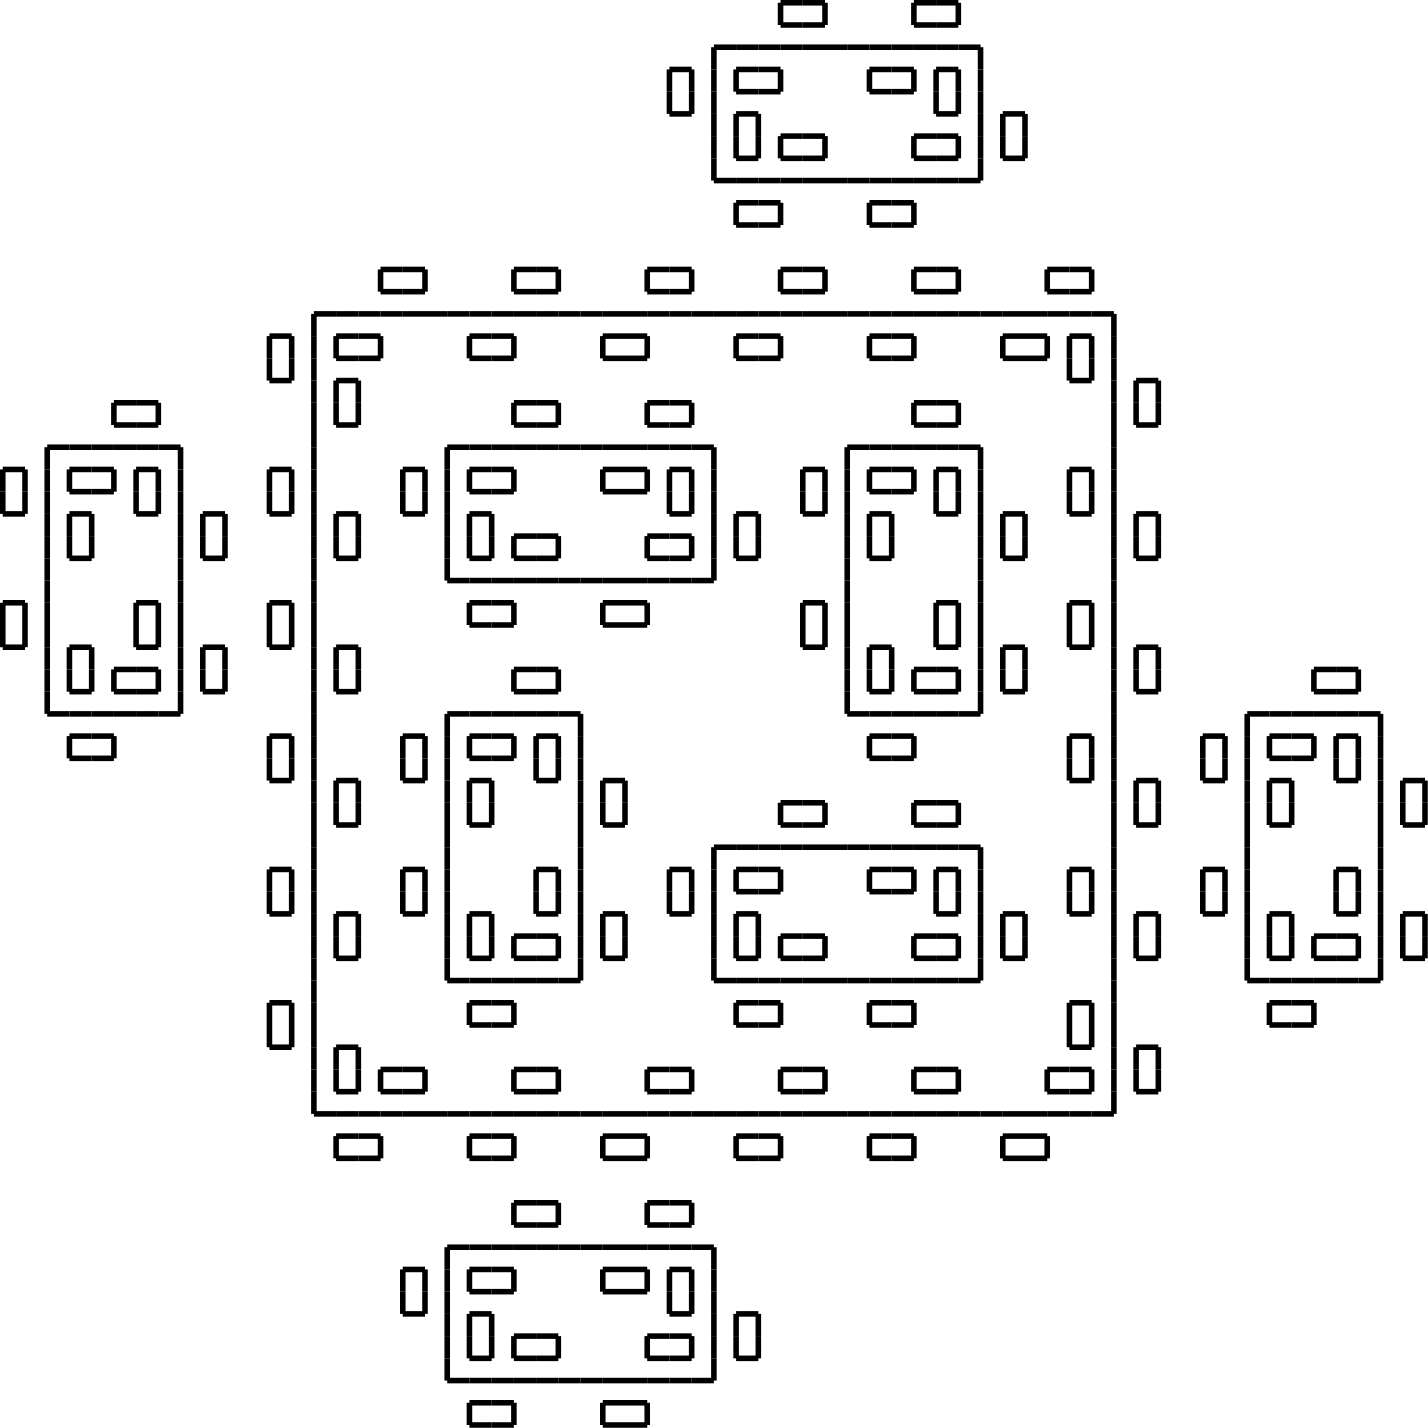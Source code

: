 <?xml version="1.0"?>
<!DOCTYPE ipe SYSTEM "ipe.dtd">
<ipe version="70212" creator="svgtoipe 20240516">
<ipestyle>
<layout paper="538 539" frame="538 539" origin="0 0" crop="no"/>
<opacity name="10%" value="0.10"/>
<opacity name="20%" value="0.20"/>
<opacity name="30%" value="0.30"/>
<opacity name="40%" value="0.40"/>
<opacity name="50%" value="0.50"/>
<opacity name="60%" value="0.60"/>
<opacity name="70%" value="0.70"/>
<opacity name="80%" value="0.80"/>
<opacity name="90%" value="0.90"/>
<pathstyle cap="0" join="0" fillrule="wind"/>
</ipestyle>
<page>
<group matrix="1 0 0 -1 -372 630">
<path stroke="0 0 0" pen="2">
497 217 m 505 217 l
</path>
<path stroke="0 0 0" pen="2">
505 225 m 513 225 l
</path>
<path stroke="0 0 0" pen="2">
513 225 m 521 225 l
</path>
<path stroke="0 0 0" pen="2">
521 225 m 521 233 l
</path>
<path stroke="0 0 0" pen="2">
521 233 m 513 233 l
</path>
<path stroke="0 0 0" pen="2">
513 233 m 505 233 l
</path>
<path stroke="0 0 0" pen="2">
505 233 m 505 225 l
</path>
<path stroke="0 0 0" pen="2">
505 217 m 513 217 l
</path>
<path stroke="0 0 0" pen="2">
513 217 m 521 217 l
</path>
<path stroke="0 0 0" pen="2">
521 209 m 529 209 l
</path>
<path stroke="0 0 0" pen="2">
529 209 m 537 209 l
</path>
<path stroke="0 0 0" pen="2">
537 209 m 537 201 l
</path>
<path stroke="0 0 0" pen="2">
537 201 m 529 201 l
</path>
<path stroke="0 0 0" pen="2">
529 201 m 521 201 l
</path>
<path stroke="0 0 0" pen="2">
521 201 m 521 209 l
</path>
<path stroke="0 0 0" pen="2">
521 217 m 529 217 l
</path>
<path stroke="0 0 0" pen="2">
529 217 m 537 217 l
</path>
<path stroke="0 0 0" pen="2">
537 217 m 545 217 l
</path>
<path stroke="0 0 0" pen="2">
545 265 m 553 265 l
</path>
<path stroke="0 0 0" pen="2">
553 273 m 561 273 l
</path>
<path stroke="0 0 0" pen="2">
561 273 m 569 273 l
</path>
<path stroke="0 0 0" pen="2">
569 273 m 569 281 l
</path>
<path stroke="0 0 0" pen="2">
569 281 m 561 281 l
</path>
<path stroke="0 0 0" pen="2">
561 281 m 553 281 l
</path>
<path stroke="0 0 0" pen="2">
553 281 m 553 273 l
</path>
<path stroke="0 0 0" pen="2">
553 265 m 561 265 l
</path>
<path stroke="0 0 0" pen="2">
561 265 m 569 265 l
</path>
<path stroke="0 0 0" pen="2">
569 257 m 577 257 l
</path>
<path stroke="0 0 0" pen="2">
577 257 m 585 257 l
</path>
<path stroke="0 0 0" pen="2">
585 257 m 585 249 l
</path>
<path stroke="0 0 0" pen="2">
585 249 m 577 249 l
</path>
<path stroke="0 0 0" pen="2">
577 249 m 569 249 l
</path>
<path stroke="0 0 0" pen="2">
569 249 m 569 257 l
</path>
<path stroke="0 0 0" pen="2">
569 265 m 577 265 l
</path>
<path stroke="0 0 0" pen="2">
577 265 m 585 265 l
</path>
<path stroke="0 0 0" pen="2">
585 265 m 593 265 l
</path>
<path stroke="0 0 0" pen="2">
593 265 m 601 265 l
</path>
<path stroke="0 0 0" pen="2">
601 273 m 609 273 l
</path>
<path stroke="0 0 0" pen="2">
609 273 m 617 273 l
</path>
<path stroke="0 0 0" pen="2">
617 273 m 617 281 l
</path>
<path stroke="0 0 0" pen="2">
617 281 m 609 281 l
</path>
<path stroke="0 0 0" pen="2">
609 281 m 601 281 l
</path>
<path stroke="0 0 0" pen="2">
601 281 m 601 273 l
</path>
<path stroke="0 0 0" pen="2">
601 265 m 609 265 l
</path>
<path stroke="0 0 0" pen="2">
609 265 m 617 265 l
</path>
<path stroke="0 0 0" pen="2">
617 257 m 625 257 l
</path>
<path stroke="0 0 0" pen="2">
625 257 m 633 257 l
</path>
<path stroke="0 0 0" pen="2">
633 257 m 633 249 l
</path>
<path stroke="0 0 0" pen="2">
633 249 m 625 249 l
</path>
<path stroke="0 0 0" pen="2">
625 249 m 617 249 l
</path>
<path stroke="0 0 0" pen="2">
617 249 m 617 257 l
</path>
<path stroke="0 0 0" pen="2">
617 265 m 625 265 l
</path>
<path stroke="0 0 0" pen="2">
625 265 m 633 265 l
</path>
<path stroke="0 0 0" pen="2">
633 265 m 641 265 l
</path>
<path stroke="0 0 0" pen="2">
641 265 m 641 273 l
</path>
<path stroke="0 0 0" pen="2">
633 273 m 633 281 l
</path>
<path stroke="0 0 0" pen="2">
633 281 m 633 289 l
</path>
<path stroke="0 0 0" pen="2">
633 289 m 625 289 l
</path>
<path stroke="0 0 0" pen="2">
625 289 m 625 281 l
</path>
<path stroke="0 0 0" pen="2">
625 281 m 625 273 l
</path>
<path stroke="0 0 0" pen="2">
625 273 m 633 273 l
</path>
<path stroke="0 0 0" pen="2">
641 273 m 641 281 l
</path>
<path stroke="0 0 0" pen="2">
641 281 m 641 289 l
</path>
<path stroke="0 0 0" pen="2">
649 289 m 649 297 l
</path>
<path stroke="0 0 0" pen="2">
649 297 m 649 305 l
</path>
<path stroke="0 0 0" pen="2">
649 305 m 657 305 l
</path>
<path stroke="0 0 0" pen="2">
657 305 m 657 297 l
</path>
<path stroke="0 0 0" pen="2">
657 297 m 657 289 l
</path>
<path stroke="0 0 0" pen="2">
657 289 m 649 289 l
</path>
<path stroke="0 0 0" pen="2">
641 289 m 641 297 l
</path>
<path stroke="0 0 0" pen="2">
641 297 m 641 305 l
</path>
<path stroke="0 0 0" pen="2">
641 305 m 641 313 l
</path>
<path stroke="0 0 0" pen="2">
641 313 m 633 313 l
</path>
<path stroke="0 0 0" pen="2">
633 305 m 625 305 l
</path>
<path stroke="0 0 0" pen="2">
625 305 m 617 305 l
</path>
<path stroke="0 0 0" pen="2">
617 305 m 617 297 l
</path>
<path stroke="0 0 0" pen="2">
617 297 m 625 297 l
</path>
<path stroke="0 0 0" pen="2">
625 297 m 633 297 l
</path>
<path stroke="0 0 0" pen="2">
633 297 m 633 305 l
</path>
<path stroke="0 0 0" pen="2">
633 313 m 625 313 l
</path>
<path stroke="0 0 0" pen="2">
625 313 m 617 313 l
</path>
<path stroke="0 0 0" pen="2">
617 321 m 609 321 l
</path>
<path stroke="0 0 0" pen="2">
609 321 m 601 321 l
</path>
<path stroke="0 0 0" pen="2">
601 321 m 601 329 l
</path>
<path stroke="0 0 0" pen="2">
601 329 m 609 329 l
</path>
<path stroke="0 0 0" pen="2">
609 329 m 617 329 l
</path>
<path stroke="0 0 0" pen="2">
617 329 m 617 321 l
</path>
<path stroke="0 0 0" pen="2">
617 313 m 609 313 l
</path>
<path stroke="0 0 0" pen="2">
609 313 m 601 313 l
</path>
<path stroke="0 0 0" pen="2">
601 313 m 593 313 l
</path>
<path stroke="0 0 0" pen="2">
593 313 m 585 313 l
</path>
<path stroke="0 0 0" pen="2">
585 305 m 577 305 l
</path>
<path stroke="0 0 0" pen="2">
577 305 m 569 305 l
</path>
<path stroke="0 0 0" pen="2">
569 305 m 569 297 l
</path>
<path stroke="0 0 0" pen="2">
569 297 m 577 297 l
</path>
<path stroke="0 0 0" pen="2">
577 297 m 585 297 l
</path>
<path stroke="0 0 0" pen="2">
585 297 m 585 305 l
</path>
<path stroke="0 0 0" pen="2">
585 313 m 577 313 l
</path>
<path stroke="0 0 0" pen="2">
577 313 m 569 313 l
</path>
<path stroke="0 0 0" pen="2">
569 321 m 561 321 l
</path>
<path stroke="0 0 0" pen="2">
561 321 m 553 321 l
</path>
<path stroke="0 0 0" pen="2">
553 321 m 553 329 l
</path>
<path stroke="0 0 0" pen="2">
553 329 m 561 329 l
</path>
<path stroke="0 0 0" pen="2">
561 329 m 569 329 l
</path>
<path stroke="0 0 0" pen="2">
569 329 m 569 321 l
</path>
<path stroke="0 0 0" pen="2">
569 313 m 561 313 l
</path>
<path stroke="0 0 0" pen="2">
561 313 m 553 313 l
</path>
<path stroke="0 0 0" pen="2">
553 313 m 545 313 l
</path>
<path stroke="0 0 0" pen="2">
545 313 m 545 305 l
</path>
<path stroke="0 0 0" pen="2">
553 305 m 553 297 l
</path>
<path stroke="0 0 0" pen="2">
553 297 m 553 289 l
</path>
<path stroke="0 0 0" pen="2">
553 289 m 561 289 l
</path>
<path stroke="0 0 0" pen="2">
561 289 m 561 297 l
</path>
<path stroke="0 0 0" pen="2">
561 297 m 561 305 l
</path>
<path stroke="0 0 0" pen="2">
561 305 m 553 305 l
</path>
<path stroke="0 0 0" pen="2">
545 305 m 545 297 l
</path>
<path stroke="0 0 0" pen="2">
545 297 m 545 289 l
</path>
<path stroke="0 0 0" pen="2">
537 289 m 537 281 l
</path>
<path stroke="0 0 0" pen="2">
537 281 m 537 273 l
</path>
<path stroke="0 0 0" pen="2">
537 273 m 529 273 l
</path>
<path stroke="0 0 0" pen="2">
529 273 m 529 281 l
</path>
<path stroke="0 0 0" pen="2">
529 281 m 529 289 l
</path>
<path stroke="0 0 0" pen="2">
529 289 m 537 289 l
</path>
<path stroke="0 0 0" pen="2">
545 289 m 545 281 l
</path>
<path stroke="0 0 0" pen="2">
545 281 m 545 273 l
</path>
<path stroke="0 0 0" pen="2">
545 273 m 545 265 l
</path>
<path stroke="0 0 0" pen="2">
545 217 m 553 217 l
</path>
<path stroke="0 0 0" pen="2">
553 225 m 561 225 l
</path>
<path stroke="0 0 0" pen="2">
561 225 m 569 225 l
</path>
<path stroke="0 0 0" pen="2">
569 225 m 569 233 l
</path>
<path stroke="0 0 0" pen="2">
569 233 m 561 233 l
</path>
<path stroke="0 0 0" pen="2">
561 233 m 553 233 l
</path>
<path stroke="0 0 0" pen="2">
553 233 m 553 225 l
</path>
<path stroke="0 0 0" pen="2">
553 217 m 561 217 l
</path>
<path stroke="0 0 0" pen="2">
561 217 m 569 217 l
</path>
<path stroke="0 0 0" pen="2">
569 209 m 577 209 l
</path>
<path stroke="0 0 0" pen="2">
577 209 m 585 209 l
</path>
<path stroke="0 0 0" pen="2">
585 209 m 585 201 l
</path>
<path stroke="0 0 0" pen="2">
585 201 m 577 201 l
</path>
<path stroke="0 0 0" pen="2">
577 201 m 569 201 l
</path>
<path stroke="0 0 0" pen="2">
569 201 m 569 209 l
</path>
<path stroke="0 0 0" pen="2">
569 217 m 577 217 l
</path>
<path stroke="0 0 0" pen="2">
577 217 m 585 217 l
</path>
<path stroke="0 0 0" pen="2">
585 217 m 593 217 l
</path>
<path stroke="0 0 0" pen="2">
593 217 m 601 217 l
</path>
<path stroke="0 0 0" pen="2">
601 225 m 609 225 l
</path>
<path stroke="0 0 0" pen="2">
609 225 m 617 225 l
</path>
<path stroke="0 0 0" pen="2">
617 225 m 617 233 l
</path>
<path stroke="0 0 0" pen="2">
617 233 m 609 233 l
</path>
<path stroke="0 0 0" pen="2">
609 233 m 601 233 l
</path>
<path stroke="0 0 0" pen="2">
601 233 m 601 225 l
</path>
<path stroke="0 0 0" pen="2">
601 217 m 609 217 l
</path>
<path stroke="0 0 0" pen="2">
609 217 m 617 217 l
</path>
<path stroke="0 0 0" pen="2">
617 209 m 625 209 l
</path>
<path stroke="0 0 0" pen="2">
625 209 m 633 209 l
</path>
<path stroke="0 0 0" pen="2">
633 209 m 633 201 l
</path>
<path stroke="0 0 0" pen="2">
633 201 m 625 201 l
</path>
<path stroke="0 0 0" pen="2">
625 201 m 617 201 l
</path>
<path stroke="0 0 0" pen="2">
617 201 m 617 209 l
</path>
<path stroke="0 0 0" pen="2">
617 217 m 625 217 l
</path>
<path stroke="0 0 0" pen="2">
625 217 m 633 217 l
</path>
<path stroke="0 0 0" pen="2">
633 217 m 641 217 l
</path>
<path stroke="0 0 0" pen="2">
641 169 m 649 169 l
</path>
<path stroke="0 0 0" pen="2">
649 177 m 657 177 l
</path>
<path stroke="0 0 0" pen="2">
657 177 m 665 177 l
</path>
<path stroke="0 0 0" pen="2">
665 177 m 665 185 l
</path>
<path stroke="0 0 0" pen="2">
665 185 m 657 185 l
</path>
<path stroke="0 0 0" pen="2">
657 185 m 649 185 l
</path>
<path stroke="0 0 0" pen="2">
649 185 m 649 177 l
</path>
<path stroke="0 0 0" pen="2">
649 169 m 657 169 l
</path>
<path stroke="0 0 0" pen="2">
657 169 m 665 169 l
</path>
<path stroke="0 0 0" pen="2">
665 161 m 673 161 l
</path>
<path stroke="0 0 0" pen="2">
673 161 m 681 161 l
</path>
<path stroke="0 0 0" pen="2">
681 161 m 681 153 l
</path>
<path stroke="0 0 0" pen="2">
681 153 m 673 153 l
</path>
<path stroke="0 0 0" pen="2">
673 153 m 665 153 l
</path>
<path stroke="0 0 0" pen="2">
665 153 m 665 161 l
</path>
<path stroke="0 0 0" pen="2">
665 169 m 673 169 l
</path>
<path stroke="0 0 0" pen="2">
673 169 m 681 169 l
</path>
<path stroke="0 0 0" pen="2">
681 169 m 689 169 l
</path>
<path stroke="0 0 0" pen="2">
689 169 m 697 169 l
</path>
<path stroke="0 0 0" pen="2">
697 177 m 705 177 l
</path>
<path stroke="0 0 0" pen="2">
705 177 m 713 177 l
</path>
<path stroke="0 0 0" pen="2">
713 177 m 713 185 l
</path>
<path stroke="0 0 0" pen="2">
713 185 m 705 185 l
</path>
<path stroke="0 0 0" pen="2">
705 185 m 697 185 l
</path>
<path stroke="0 0 0" pen="2">
697 185 m 697 177 l
</path>
<path stroke="0 0 0" pen="2">
697 169 m 705 169 l
</path>
<path stroke="0 0 0" pen="2">
705 169 m 713 169 l
</path>
<path stroke="0 0 0" pen="2">
713 161 m 721 161 l
</path>
<path stroke="0 0 0" pen="2">
721 161 m 729 161 l
</path>
<path stroke="0 0 0" pen="2">
729 161 m 729 153 l
</path>
<path stroke="0 0 0" pen="2">
729 153 m 721 153 l
</path>
<path stroke="0 0 0" pen="2">
721 153 m 713 153 l
</path>
<path stroke="0 0 0" pen="2">
713 153 m 713 161 l
</path>
<path stroke="0 0 0" pen="2">
713 169 m 721 169 l
</path>
<path stroke="0 0 0" pen="2">
721 169 m 729 169 l
</path>
<path stroke="0 0 0" pen="2">
729 169 m 737 169 l
</path>
<path stroke="0 0 0" pen="2">
737 169 m 737 161 l
</path>
<path stroke="0 0 0" pen="2">
745 161 m 745 153 l
</path>
<path stroke="0 0 0" pen="2">
745 153 m 745 145 l
</path>
<path stroke="0 0 0" pen="2">
745 145 m 753 145 l
</path>
<path stroke="0 0 0" pen="2">
753 145 m 753 153 l
</path>
<path stroke="0 0 0" pen="2">
753 153 m 753 161 l
</path>
<path stroke="0 0 0" pen="2">
753 161 m 745 161 l
</path>
<path stroke="0 0 0" pen="2">
737 161 m 737 153 l
</path>
<path stroke="0 0 0" pen="2">
737 153 m 737 145 l
</path>
<path stroke="0 0 0" pen="2">
729 145 m 729 137 l
</path>
<path stroke="0 0 0" pen="2">
729 137 m 729 129 l
</path>
<path stroke="0 0 0" pen="2">
729 129 m 721 129 l
</path>
<path stroke="0 0 0" pen="2">
721 129 m 721 137 l
</path>
<path stroke="0 0 0" pen="2">
721 137 m 721 145 l
</path>
<path stroke="0 0 0" pen="2">
721 145 m 729 145 l
</path>
<path stroke="0 0 0" pen="2">
737 145 m 737 137 l
</path>
<path stroke="0 0 0" pen="2">
737 137 m 737 129 l
</path>
<path stroke="0 0 0" pen="2">
737 129 m 737 121 l
</path>
<path stroke="0 0 0" pen="2">
737 121 m 729 121 l
</path>
<path stroke="0 0 0" pen="2">
729 113 m 721 113 l
</path>
<path stroke="0 0 0" pen="2">
721 113 m 713 113 l
</path>
<path stroke="0 0 0" pen="2">
713 113 m 713 105 l
</path>
<path stroke="0 0 0" pen="2">
713 105 m 721 105 l
</path>
<path stroke="0 0 0" pen="2">
721 105 m 729 105 l
</path>
<path stroke="0 0 0" pen="2">
729 105 m 729 113 l
</path>
<path stroke="0 0 0" pen="2">
729 121 m 721 121 l
</path>
<path stroke="0 0 0" pen="2">
721 121 m 713 121 l
</path>
<path stroke="0 0 0" pen="2">
713 129 m 705 129 l
</path>
<path stroke="0 0 0" pen="2">
705 129 m 697 129 l
</path>
<path stroke="0 0 0" pen="2">
697 129 m 697 137 l
</path>
<path stroke="0 0 0" pen="2">
697 137 m 705 137 l
</path>
<path stroke="0 0 0" pen="2">
705 137 m 713 137 l
</path>
<path stroke="0 0 0" pen="2">
713 137 m 713 129 l
</path>
<path stroke="0 0 0" pen="2">
713 121 m 705 121 l
</path>
<path stroke="0 0 0" pen="2">
705 121 m 697 121 l
</path>
<path stroke="0 0 0" pen="2">
697 121 m 689 121 l
</path>
<path stroke="0 0 0" pen="2">
689 121 m 681 121 l
</path>
<path stroke="0 0 0" pen="2">
681 113 m 673 113 l
</path>
<path stroke="0 0 0" pen="2">
673 113 m 665 113 l
</path>
<path stroke="0 0 0" pen="2">
665 113 m 665 105 l
</path>
<path stroke="0 0 0" pen="2">
665 105 m 673 105 l
</path>
<path stroke="0 0 0" pen="2">
673 105 m 681 105 l
</path>
<path stroke="0 0 0" pen="2">
681 105 m 681 113 l
</path>
<path stroke="0 0 0" pen="2">
681 121 m 673 121 l
</path>
<path stroke="0 0 0" pen="2">
673 121 m 665 121 l
</path>
<path stroke="0 0 0" pen="2">
665 129 m 657 129 l
</path>
<path stroke="0 0 0" pen="2">
657 129 m 649 129 l
</path>
<path stroke="0 0 0" pen="2">
649 129 m 649 137 l
</path>
<path stroke="0 0 0" pen="2">
649 137 m 657 137 l
</path>
<path stroke="0 0 0" pen="2">
657 137 m 665 137 l
</path>
<path stroke="0 0 0" pen="2">
665 137 m 665 129 l
</path>
<path stroke="0 0 0" pen="2">
665 121 m 657 121 l
</path>
<path stroke="0 0 0" pen="2">
657 121 m 649 121 l
</path>
<path stroke="0 0 0" pen="2">
649 121 m 641 121 l
</path>
<path stroke="0 0 0" pen="2">
641 121 m 641 129 l
</path>
<path stroke="0 0 0" pen="2">
633 129 m 633 137 l
</path>
<path stroke="0 0 0" pen="2">
633 137 m 633 145 l
</path>
<path stroke="0 0 0" pen="2">
633 145 m 625 145 l
</path>
<path stroke="0 0 0" pen="2">
625 145 m 625 137 l
</path>
<path stroke="0 0 0" pen="2">
625 137 m 625 129 l
</path>
<path stroke="0 0 0" pen="2">
625 129 m 633 129 l
</path>
<path stroke="0 0 0" pen="2">
641 129 m 641 137 l
</path>
<path stroke="0 0 0" pen="2">
641 137 m 641 145 l
</path>
<path stroke="0 0 0" pen="2">
649 145 m 649 153 l
</path>
<path stroke="0 0 0" pen="2">
649 153 m 649 161 l
</path>
<path stroke="0 0 0" pen="2">
649 161 m 657 161 l
</path>
<path stroke="0 0 0" pen="2">
657 161 m 657 153 l
</path>
<path stroke="0 0 0" pen="2">
657 153 m 657 145 l
</path>
<path stroke="0 0 0" pen="2">
657 145 m 649 145 l
</path>
<path stroke="0 0 0" pen="2">
641 145 m 641 153 l
</path>
<path stroke="0 0 0" pen="2">
641 153 m 641 161 l
</path>
<path stroke="0 0 0" pen="2">
641 161 m 641 169 l
</path>
<path stroke="0 0 0" pen="2">
641 217 m 649 217 l
</path>
<path stroke="0 0 0" pen="2">
649 225 m 657 225 l
</path>
<path stroke="0 0 0" pen="2">
657 225 m 665 225 l
</path>
<path stroke="0 0 0" pen="2">
665 225 m 665 233 l
</path>
<path stroke="0 0 0" pen="2">
665 233 m 657 233 l
</path>
<path stroke="0 0 0" pen="2">
657 233 m 649 233 l
</path>
<path stroke="0 0 0" pen="2">
649 233 m 649 225 l
</path>
<path stroke="0 0 0" pen="2">
649 217 m 657 217 l
</path>
<path stroke="0 0 0" pen="2">
657 217 m 665 217 l
</path>
<path stroke="0 0 0" pen="2">
665 209 m 673 209 l
</path>
<path stroke="0 0 0" pen="2">
673 209 m 681 209 l
</path>
<path stroke="0 0 0" pen="2">
681 209 m 681 201 l
</path>
<path stroke="0 0 0" pen="2">
681 201 m 673 201 l
</path>
<path stroke="0 0 0" pen="2">
673 201 m 665 201 l
</path>
<path stroke="0 0 0" pen="2">
665 201 m 665 209 l
</path>
<path stroke="0 0 0" pen="2">
665 217 m 673 217 l
</path>
<path stroke="0 0 0" pen="2">
673 217 m 681 217 l
</path>
<path stroke="0 0 0" pen="2">
681 217 m 689 217 l
</path>
<path stroke="0 0 0" pen="2">
689 217 m 697 217 l
</path>
<path stroke="0 0 0" pen="2">
697 225 m 705 225 l
</path>
<path stroke="0 0 0" pen="2">
705 225 m 713 225 l
</path>
<path stroke="0 0 0" pen="2">
713 225 m 713 233 l
</path>
<path stroke="0 0 0" pen="2">
713 233 m 705 233 l
</path>
<path stroke="0 0 0" pen="2">
705 233 m 697 233 l
</path>
<path stroke="0 0 0" pen="2">
697 233 m 697 225 l
</path>
<path stroke="0 0 0" pen="2">
697 217 m 705 217 l
</path>
<path stroke="0 0 0" pen="2">
705 217 m 713 217 l
</path>
<path stroke="0 0 0" pen="2">
713 209 m 721 209 l
</path>
<path stroke="0 0 0" pen="2">
721 209 m 729 209 l
</path>
<path stroke="0 0 0" pen="2">
729 209 m 729 201 l
</path>
<path stroke="0 0 0" pen="2">
729 201 m 721 201 l
</path>
<path stroke="0 0 0" pen="2">
721 201 m 713 201 l
</path>
<path stroke="0 0 0" pen="2">
713 201 m 713 209 l
</path>
<path stroke="0 0 0" pen="2">
713 217 m 721 217 l
</path>
<path stroke="0 0 0" pen="2">
721 217 m 729 217 l
</path>
<path stroke="0 0 0" pen="2">
729 217 m 737 217 l
</path>
<path stroke="0 0 0" pen="2">
737 217 m 745 217 l
</path>
<path stroke="0 0 0" pen="2">
745 225 m 753 225 l
</path>
<path stroke="0 0 0" pen="2">
753 225 m 761 225 l
</path>
<path stroke="0 0 0" pen="2">
761 225 m 761 233 l
</path>
<path stroke="0 0 0" pen="2">
761 233 m 753 233 l
</path>
<path stroke="0 0 0" pen="2">
753 233 m 745 233 l
</path>
<path stroke="0 0 0" pen="2">
745 233 m 745 225 l
</path>
<path stroke="0 0 0" pen="2">
745 217 m 753 217 l
</path>
<path stroke="0 0 0" pen="2">
753 217 m 761 217 l
</path>
<path stroke="0 0 0" pen="2">
761 209 m 769 209 l
</path>
<path stroke="0 0 0" pen="2">
769 209 m 777 209 l
</path>
<path stroke="0 0 0" pen="2">
777 209 m 777 201 l
</path>
<path stroke="0 0 0" pen="2">
777 201 m 769 201 l
</path>
<path stroke="0 0 0" pen="2">
769 201 m 761 201 l
</path>
<path stroke="0 0 0" pen="2">
761 201 m 761 209 l
</path>
<path stroke="0 0 0" pen="2">
761 217 m 769 217 l
</path>
<path stroke="0 0 0" pen="2">
769 217 m 777 217 l
</path>
<path stroke="0 0 0" pen="2">
777 217 m 785 217 l
</path>
<path stroke="0 0 0" pen="2">
785 217 m 785 225 l
</path>
<path stroke="0 0 0" pen="2">
777 225 m 777 233 l
</path>
<path stroke="0 0 0" pen="2">
777 233 m 777 241 l
</path>
<path stroke="0 0 0" pen="2">
777 241 m 769 241 l
</path>
<path stroke="0 0 0" pen="2">
769 241 m 769 233 l
</path>
<path stroke="0 0 0" pen="2">
769 233 m 769 225 l
</path>
<path stroke="0 0 0" pen="2">
769 225 m 777 225 l
</path>
<path stroke="0 0 0" pen="2">
785 225 m 785 233 l
</path>
<path stroke="0 0 0" pen="2">
785 233 m 785 241 l
</path>
<path stroke="0 0 0" pen="2">
793 241 m 793 249 l
</path>
<path stroke="0 0 0" pen="2">
793 249 m 793 257 l
</path>
<path stroke="0 0 0" pen="2">
793 257 m 801 257 l
</path>
<path stroke="0 0 0" pen="2">
801 257 m 801 249 l
</path>
<path stroke="0 0 0" pen="2">
801 249 m 801 241 l
</path>
<path stroke="0 0 0" pen="2">
801 241 m 793 241 l
</path>
<path stroke="0 0 0" pen="2">
785 241 m 785 249 l
</path>
<path stroke="0 0 0" pen="2">
785 249 m 785 257 l
</path>
<path stroke="0 0 0" pen="2">
785 257 m 785 265 l
</path>
<path stroke="0 0 0" pen="2">
737 265 m 737 273 l
</path>
<path stroke="0 0 0" pen="2">
729 273 m 729 281 l
</path>
<path stroke="0 0 0" pen="2">
729 281 m 729 289 l
</path>
<path stroke="0 0 0" pen="2">
729 289 m 721 289 l
</path>
<path stroke="0 0 0" pen="2">
721 289 m 721 281 l
</path>
<path stroke="0 0 0" pen="2">
721 281 m 721 273 l
</path>
<path stroke="0 0 0" pen="2">
721 273 m 729 273 l
</path>
<path stroke="0 0 0" pen="2">
737 273 m 737 281 l
</path>
<path stroke="0 0 0" pen="2">
737 281 m 737 289 l
</path>
<path stroke="0 0 0" pen="2">
745 289 m 745 297 l
</path>
<path stroke="0 0 0" pen="2">
745 297 m 745 305 l
</path>
<path stroke="0 0 0" pen="2">
745 305 m 753 305 l
</path>
<path stroke="0 0 0" pen="2">
753 305 m 753 297 l
</path>
<path stroke="0 0 0" pen="2">
753 297 m 753 289 l
</path>
<path stroke="0 0 0" pen="2">
753 289 m 745 289 l
</path>
<path stroke="0 0 0" pen="2">
737 289 m 737 297 l
</path>
<path stroke="0 0 0" pen="2">
737 297 m 737 305 l
</path>
<path stroke="0 0 0" pen="2">
737 305 m 737 313 l
</path>
<path stroke="0 0 0" pen="2">
737 313 m 737 321 l
</path>
<path stroke="0 0 0" pen="2">
729 321 m 729 329 l
</path>
<path stroke="0 0 0" pen="2">
729 329 m 729 337 l
</path>
<path stroke="0 0 0" pen="2">
729 337 m 721 337 l
</path>
<path stroke="0 0 0" pen="2">
721 337 m 721 329 l
</path>
<path stroke="0 0 0" pen="2">
721 329 m 721 321 l
</path>
<path stroke="0 0 0" pen="2">
721 321 m 729 321 l
</path>
<path stroke="0 0 0" pen="2">
737 321 m 737 329 l
</path>
<path stroke="0 0 0" pen="2">
737 329 m 737 337 l
</path>
<path stroke="0 0 0" pen="2">
745 337 m 745 345 l
</path>
<path stroke="0 0 0" pen="2">
745 345 m 745 353 l
</path>
<path stroke="0 0 0" pen="2">
745 353 m 753 353 l
</path>
<path stroke="0 0 0" pen="2">
753 353 m 753 345 l
</path>
<path stroke="0 0 0" pen="2">
753 345 m 753 337 l
</path>
<path stroke="0 0 0" pen="2">
753 337 m 745 337 l
</path>
<path stroke="0 0 0" pen="2">
737 337 m 737 345 l
</path>
<path stroke="0 0 0" pen="2">
737 345 m 737 353 l
</path>
<path stroke="0 0 0" pen="2">
737 353 m 737 361 l
</path>
<path stroke="0 0 0" pen="2">
737 361 m 729 361 l
</path>
<path stroke="0 0 0" pen="2">
729 353 m 721 353 l
</path>
<path stroke="0 0 0" pen="2">
721 353 m 713 353 l
</path>
<path stroke="0 0 0" pen="2">
713 353 m 713 345 l
</path>
<path stroke="0 0 0" pen="2">
713 345 m 721 345 l
</path>
<path stroke="0 0 0" pen="2">
721 345 m 729 345 l
</path>
<path stroke="0 0 0" pen="2">
729 345 m 729 353 l
</path>
<path stroke="0 0 0" pen="2">
729 361 m 721 361 l
</path>
<path stroke="0 0 0" pen="2">
721 361 m 713 361 l
</path>
<path stroke="0 0 0" pen="2">
713 369 m 705 369 l
</path>
<path stroke="0 0 0" pen="2">
705 369 m 697 369 l
</path>
<path stroke="0 0 0" pen="2">
697 369 m 697 377 l
</path>
<path stroke="0 0 0" pen="2">
697 377 m 705 377 l
</path>
<path stroke="0 0 0" pen="2">
705 377 m 713 377 l
</path>
<path stroke="0 0 0" pen="2">
713 377 m 713 369 l
</path>
<path stroke="0 0 0" pen="2">
713 361 m 705 361 l
</path>
<path stroke="0 0 0" pen="2">
705 361 m 697 361 l
</path>
<path stroke="0 0 0" pen="2">
697 361 m 689 361 l
</path>
<path stroke="0 0 0" pen="2">
689 361 m 689 353 l
</path>
<path stroke="0 0 0" pen="2">
697 353 m 697 345 l
</path>
<path stroke="0 0 0" pen="2">
697 345 m 697 337 l
</path>
<path stroke="0 0 0" pen="2">
697 337 m 705 337 l
</path>
<path stroke="0 0 0" pen="2">
705 337 m 705 345 l
</path>
<path stroke="0 0 0" pen="2">
705 345 m 705 353 l
</path>
<path stroke="0 0 0" pen="2">
705 353 m 697 353 l
</path>
<path stroke="0 0 0" pen="2">
689 353 m 689 345 l
</path>
<path stroke="0 0 0" pen="2">
689 345 m 689 337 l
</path>
<path stroke="0 0 0" pen="2">
681 337 m 681 329 l
</path>
<path stroke="0 0 0" pen="2">
681 329 m 681 321 l
</path>
<path stroke="0 0 0" pen="2">
681 321 m 673 321 l
</path>
<path stroke="0 0 0" pen="2">
673 321 m 673 329 l
</path>
<path stroke="0 0 0" pen="2">
673 329 m 673 337 l
</path>
<path stroke="0 0 0" pen="2">
673 337 m 681 337 l
</path>
<path stroke="0 0 0" pen="2">
689 337 m 689 329 l
</path>
<path stroke="0 0 0" pen="2">
689 329 m 689 321 l
</path>
<path stroke="0 0 0" pen="2">
689 321 m 689 313 l
</path>
<path stroke="0 0 0" pen="2">
689 313 m 689 305 l
</path>
<path stroke="0 0 0" pen="2">
697 305 m 697 297 l
</path>
<path stroke="0 0 0" pen="2">
697 297 m 697 289 l
</path>
<path stroke="0 0 0" pen="2">
697 289 m 705 289 l
</path>
<path stroke="0 0 0" pen="2">
705 289 m 705 297 l
</path>
<path stroke="0 0 0" pen="2">
705 297 m 705 305 l
</path>
<path stroke="0 0 0" pen="2">
705 305 m 697 305 l
</path>
<path stroke="0 0 0" pen="2">
689 305 m 689 297 l
</path>
<path stroke="0 0 0" pen="2">
689 297 m 689 289 l
</path>
<path stroke="0 0 0" pen="2">
681 289 m 681 281 l
</path>
<path stroke="0 0 0" pen="2">
681 281 m 681 273 l
</path>
<path stroke="0 0 0" pen="2">
681 273 m 673 273 l
</path>
<path stroke="0 0 0" pen="2">
673 273 m 673 281 l
</path>
<path stroke="0 0 0" pen="2">
673 281 m 673 289 l
</path>
<path stroke="0 0 0" pen="2">
673 289 m 681 289 l
</path>
<path stroke="0 0 0" pen="2">
689 289 m 689 281 l
</path>
<path stroke="0 0 0" pen="2">
689 281 m 689 273 l
</path>
<path stroke="0 0 0" pen="2">
689 273 m 689 265 l
</path>
<path stroke="0 0 0" pen="2">
689 265 m 697 265 l
</path>
<path stroke="0 0 0" pen="2">
697 273 m 705 273 l
</path>
<path stroke="0 0 0" pen="2">
705 273 m 713 273 l
</path>
<path stroke="0 0 0" pen="2">
713 273 m 713 281 l
</path>
<path stroke="0 0 0" pen="2">
713 281 m 705 281 l
</path>
<path stroke="0 0 0" pen="2">
705 281 m 697 281 l
</path>
<path stroke="0 0 0" pen="2">
697 281 m 697 273 l
</path>
<path stroke="0 0 0" pen="2">
697 265 m 705 265 l
</path>
<path stroke="0 0 0" pen="2">
705 265 m 713 265 l
</path>
<path stroke="0 0 0" pen="2">
713 257 m 721 257 l
</path>
<path stroke="0 0 0" pen="2">
721 257 m 729 257 l
</path>
<path stroke="0 0 0" pen="2">
729 257 m 729 249 l
</path>
<path stroke="0 0 0" pen="2">
729 249 m 721 249 l
</path>
<path stroke="0 0 0" pen="2">
721 249 m 713 249 l
</path>
<path stroke="0 0 0" pen="2">
713 249 m 713 257 l
</path>
<path stroke="0 0 0" pen="2">
713 265 m 721 265 l
</path>
<path stroke="0 0 0" pen="2">
721 265 m 729 265 l
</path>
<path stroke="0 0 0" pen="2">
729 265 m 737 265 l
</path>
<path stroke="0 0 0" pen="2">
785 265 m 785 273 l
</path>
<path stroke="0 0 0" pen="2">
777 273 m 777 281 l
</path>
<path stroke="0 0 0" pen="2">
777 281 m 777 289 l
</path>
<path stroke="0 0 0" pen="2">
777 289 m 769 289 l
</path>
<path stroke="0 0 0" pen="2">
769 289 m 769 281 l
</path>
<path stroke="0 0 0" pen="2">
769 281 m 769 273 l
</path>
<path stroke="0 0 0" pen="2">
769 273 m 777 273 l
</path>
<path stroke="0 0 0" pen="2">
785 273 m 785 281 l
</path>
<path stroke="0 0 0" pen="2">
785 281 m 785 289 l
</path>
<path stroke="0 0 0" pen="2">
793 289 m 793 297 l
</path>
<path stroke="0 0 0" pen="2">
793 297 m 793 305 l
</path>
<path stroke="0 0 0" pen="2">
793 305 m 801 305 l
</path>
<path stroke="0 0 0" pen="2">
801 305 m 801 297 l
</path>
<path stroke="0 0 0" pen="2">
801 297 m 801 289 l
</path>
<path stroke="0 0 0" pen="2">
801 289 m 793 289 l
</path>
<path stroke="0 0 0" pen="2">
785 289 m 785 297 l
</path>
<path stroke="0 0 0" pen="2">
785 297 m 785 305 l
</path>
<path stroke="0 0 0" pen="2">
785 305 m 785 313 l
</path>
<path stroke="0 0 0" pen="2">
785 313 m 785 321 l
</path>
<path stroke="0 0 0" pen="2">
777 321 m 777 329 l
</path>
<path stroke="0 0 0" pen="2">
777 329 m 777 337 l
</path>
<path stroke="0 0 0" pen="2">
777 337 m 769 337 l
</path>
<path stroke="0 0 0" pen="2">
769 337 m 769 329 l
</path>
<path stroke="0 0 0" pen="2">
769 329 m 769 321 l
</path>
<path stroke="0 0 0" pen="2">
769 321 m 777 321 l
</path>
<path stroke="0 0 0" pen="2">
785 321 m 785 329 l
</path>
<path stroke="0 0 0" pen="2">
785 329 m 785 337 l
</path>
<path stroke="0 0 0" pen="2">
793 337 m 793 345 l
</path>
<path stroke="0 0 0" pen="2">
793 345 m 793 353 l
</path>
<path stroke="0 0 0" pen="2">
793 353 m 801 353 l
</path>
<path stroke="0 0 0" pen="2">
801 353 m 801 345 l
</path>
<path stroke="0 0 0" pen="2">
801 345 m 801 337 l
</path>
<path stroke="0 0 0" pen="2">
801 337 m 793 337 l
</path>
<path stroke="0 0 0" pen="2">
785 337 m 785 345 l
</path>
<path stroke="0 0 0" pen="2">
785 345 m 785 353 l
</path>
<path stroke="0 0 0" pen="2">
785 353 m 785 361 l
</path>
<path stroke="0 0 0" pen="2">
833 361 m 833 369 l
</path>
<path stroke="0 0 0" pen="2">
825 369 m 825 377 l
</path>
<path stroke="0 0 0" pen="2">
825 377 m 825 385 l
</path>
<path stroke="0 0 0" pen="2">
825 385 m 817 385 l
</path>
<path stroke="0 0 0" pen="2">
817 385 m 817 377 l
</path>
<path stroke="0 0 0" pen="2">
817 377 m 817 369 l
</path>
<path stroke="0 0 0" pen="2">
817 369 m 825 369 l
</path>
<path stroke="0 0 0" pen="2">
833 369 m 833 377 l
</path>
<path stroke="0 0 0" pen="2">
833 377 m 833 385 l
</path>
<path stroke="0 0 0" pen="2">
841 385 m 841 393 l
</path>
<path stroke="0 0 0" pen="2">
841 393 m 841 401 l
</path>
<path stroke="0 0 0" pen="2">
841 401 m 849 401 l
</path>
<path stroke="0 0 0" pen="2">
849 401 m 849 393 l
</path>
<path stroke="0 0 0" pen="2">
849 393 m 849 385 l
</path>
<path stroke="0 0 0" pen="2">
849 385 m 841 385 l
</path>
<path stroke="0 0 0" pen="2">
833 385 m 833 393 l
</path>
<path stroke="0 0 0" pen="2">
833 393 m 833 401 l
</path>
<path stroke="0 0 0" pen="2">
833 401 m 833 409 l
</path>
<path stroke="0 0 0" pen="2">
833 409 m 833 417 l
</path>
<path stroke="0 0 0" pen="2">
825 417 m 825 425 l
</path>
<path stroke="0 0 0" pen="2">
825 425 m 825 433 l
</path>
<path stroke="0 0 0" pen="2">
825 433 m 817 433 l
</path>
<path stroke="0 0 0" pen="2">
817 433 m 817 425 l
</path>
<path stroke="0 0 0" pen="2">
817 425 m 817 417 l
</path>
<path stroke="0 0 0" pen="2">
817 417 m 825 417 l
</path>
<path stroke="0 0 0" pen="2">
833 417 m 833 425 l
</path>
<path stroke="0 0 0" pen="2">
833 425 m 833 433 l
</path>
<path stroke="0 0 0" pen="2">
841 433 m 841 441 l
</path>
<path stroke="0 0 0" pen="2">
841 441 m 841 449 l
</path>
<path stroke="0 0 0" pen="2">
841 449 m 849 449 l
</path>
<path stroke="0 0 0" pen="2">
849 449 m 849 441 l
</path>
<path stroke="0 0 0" pen="2">
849 441 m 849 433 l
</path>
<path stroke="0 0 0" pen="2">
849 433 m 841 433 l
</path>
<path stroke="0 0 0" pen="2">
833 433 m 833 441 l
</path>
<path stroke="0 0 0" pen="2">
833 441 m 833 449 l
</path>
<path stroke="0 0 0" pen="2">
833 449 m 833 457 l
</path>
<path stroke="0 0 0" pen="2">
833 457 m 841 457 l
</path>
<path stroke="0 0 0" pen="2">
841 465 m 849 465 l
</path>
<path stroke="0 0 0" pen="2">
849 465 m 857 465 l
</path>
<path stroke="0 0 0" pen="2">
857 465 m 857 473 l
</path>
<path stroke="0 0 0" pen="2">
857 473 m 849 473 l
</path>
<path stroke="0 0 0" pen="2">
849 473 m 841 473 l
</path>
<path stroke="0 0 0" pen="2">
841 473 m 841 465 l
</path>
<path stroke="0 0 0" pen="2">
841 457 m 849 457 l
</path>
<path stroke="0 0 0" pen="2">
849 457 m 857 457 l
</path>
<path stroke="0 0 0" pen="2">
857 449 m 865 449 l
</path>
<path stroke="0 0 0" pen="2">
865 449 m 873 449 l
</path>
<path stroke="0 0 0" pen="2">
873 449 m 873 441 l
</path>
<path stroke="0 0 0" pen="2">
873 441 m 865 441 l
</path>
<path stroke="0 0 0" pen="2">
865 441 m 857 441 l
</path>
<path stroke="0 0 0" pen="2">
857 441 m 857 449 l
</path>
<path stroke="0 0 0" pen="2">
857 457 m 865 457 l
</path>
<path stroke="0 0 0" pen="2">
865 457 m 873 457 l
</path>
<path stroke="0 0 0" pen="2">
873 457 m 881 457 l
</path>
<path stroke="0 0 0" pen="2">
881 457 m 881 449 l
</path>
<path stroke="0 0 0" pen="2">
889 449 m 889 441 l
</path>
<path stroke="0 0 0" pen="2">
889 441 m 889 433 l
</path>
<path stroke="0 0 0" pen="2">
889 433 m 897 433 l
</path>
<path stroke="0 0 0" pen="2">
897 433 m 897 441 l
</path>
<path stroke="0 0 0" pen="2">
897 441 m 897 449 l
</path>
<path stroke="0 0 0" pen="2">
897 449 m 889 449 l
</path>
<path stroke="0 0 0" pen="2">
881 449 m 881 441 l
</path>
<path stroke="0 0 0" pen="2">
881 441 m 881 433 l
</path>
<path stroke="0 0 0" pen="2">
873 433 m 873 425 l
</path>
<path stroke="0 0 0" pen="2">
873 425 m 873 417 l
</path>
<path stroke="0 0 0" pen="2">
873 417 m 865 417 l
</path>
<path stroke="0 0 0" pen="2">
865 417 m 865 425 l
</path>
<path stroke="0 0 0" pen="2">
865 425 m 865 433 l
</path>
<path stroke="0 0 0" pen="2">
865 433 m 873 433 l
</path>
<path stroke="0 0 0" pen="2">
881 433 m 881 425 l
</path>
<path stroke="0 0 0" pen="2">
881 425 m 881 417 l
</path>
<path stroke="0 0 0" pen="2">
881 417 m 881 409 l
</path>
<path stroke="0 0 0" pen="2">
881 409 m 881 401 l
</path>
<path stroke="0 0 0" pen="2">
889 401 m 889 393 l
</path>
<path stroke="0 0 0" pen="2">
889 393 m 889 385 l
</path>
<path stroke="0 0 0" pen="2">
889 385 m 897 385 l
</path>
<path stroke="0 0 0" pen="2">
897 385 m 897 393 l
</path>
<path stroke="0 0 0" pen="2">
897 393 m 897 401 l
</path>
<path stroke="0 0 0" pen="2">
897 401 m 889 401 l
</path>
<path stroke="0 0 0" pen="2">
881 401 m 881 393 l
</path>
<path stroke="0 0 0" pen="2">
881 393 m 881 385 l
</path>
<path stroke="0 0 0" pen="2">
873 385 m 873 377 l
</path>
<path stroke="0 0 0" pen="2">
873 377 m 873 369 l
</path>
<path stroke="0 0 0" pen="2">
873 369 m 865 369 l
</path>
<path stroke="0 0 0" pen="2">
865 369 m 865 377 l
</path>
<path stroke="0 0 0" pen="2">
865 377 m 865 385 l
</path>
<path stroke="0 0 0" pen="2">
865 385 m 873 385 l
</path>
<path stroke="0 0 0" pen="2">
881 385 m 881 377 l
</path>
<path stroke="0 0 0" pen="2">
881 377 m 881 369 l
</path>
<path stroke="0 0 0" pen="2">
881 369 m 881 361 l
</path>
<path stroke="0 0 0" pen="2">
881 361 m 873 361 l
</path>
<path stroke="0 0 0" pen="2">
873 353 m 865 353 l
</path>
<path stroke="0 0 0" pen="2">
865 353 m 857 353 l
</path>
<path stroke="0 0 0" pen="2">
857 353 m 857 345 l
</path>
<path stroke="0 0 0" pen="2">
857 345 m 865 345 l
</path>
<path stroke="0 0 0" pen="2">
865 345 m 873 345 l
</path>
<path stroke="0 0 0" pen="2">
873 345 m 873 353 l
</path>
<path stroke="0 0 0" pen="2">
873 361 m 865 361 l
</path>
<path stroke="0 0 0" pen="2">
865 361 m 857 361 l
</path>
<path stroke="0 0 0" pen="2">
857 369 m 849 369 l
</path>
<path stroke="0 0 0" pen="2">
849 369 m 841 369 l
</path>
<path stroke="0 0 0" pen="2">
841 369 m 841 377 l
</path>
<path stroke="0 0 0" pen="2">
841 377 m 849 377 l
</path>
<path stroke="0 0 0" pen="2">
849 377 m 857 377 l
</path>
<path stroke="0 0 0" pen="2">
857 377 m 857 369 l
</path>
<path stroke="0 0 0" pen="2">
857 361 m 849 361 l
</path>
<path stroke="0 0 0" pen="2">
849 361 m 841 361 l
</path>
<path stroke="0 0 0" pen="2">
841 361 m 833 361 l
</path>
<path stroke="0 0 0" pen="2">
785 361 m 785 369 l
</path>
<path stroke="0 0 0" pen="2">
777 369 m 777 377 l
</path>
<path stroke="0 0 0" pen="2">
777 377 m 777 385 l
</path>
<path stroke="0 0 0" pen="2">
777 385 m 769 385 l
</path>
<path stroke="0 0 0" pen="2">
769 385 m 769 377 l
</path>
<path stroke="0 0 0" pen="2">
769 377 m 769 369 l
</path>
<path stroke="0 0 0" pen="2">
769 369 m 777 369 l
</path>
<path stroke="0 0 0" pen="2">
785 369 m 785 377 l
</path>
<path stroke="0 0 0" pen="2">
785 377 m 785 385 l
</path>
<path stroke="0 0 0" pen="2">
793 385 m 793 393 l
</path>
<path stroke="0 0 0" pen="2">
793 393 m 793 401 l
</path>
<path stroke="0 0 0" pen="2">
793 401 m 801 401 l
</path>
<path stroke="0 0 0" pen="2">
801 401 m 801 393 l
</path>
<path stroke="0 0 0" pen="2">
801 393 m 801 385 l
</path>
<path stroke="0 0 0" pen="2">
801 385 m 793 385 l
</path>
<path stroke="0 0 0" pen="2">
785 385 m 785 393 l
</path>
<path stroke="0 0 0" pen="2">
785 393 m 785 401 l
</path>
<path stroke="0 0 0" pen="2">
785 401 m 785 409 l
</path>
<path stroke="0 0 0" pen="2">
785 409 m 785 417 l
</path>
<path stroke="0 0 0" pen="2">
777 417 m 777 425 l
</path>
<path stroke="0 0 0" pen="2">
777 425 m 777 433 l
</path>
<path stroke="0 0 0" pen="2">
777 433 m 769 433 l
</path>
<path stroke="0 0 0" pen="2">
769 433 m 769 425 l
</path>
<path stroke="0 0 0" pen="2">
769 425 m 769 417 l
</path>
<path stroke="0 0 0" pen="2">
769 417 m 777 417 l
</path>
<path stroke="0 0 0" pen="2">
785 417 m 785 425 l
</path>
<path stroke="0 0 0" pen="2">
785 425 m 785 433 l
</path>
<path stroke="0 0 0" pen="2">
793 433 m 793 441 l
</path>
<path stroke="0 0 0" pen="2">
793 441 m 793 449 l
</path>
<path stroke="0 0 0" pen="2">
793 449 m 801 449 l
</path>
<path stroke="0 0 0" pen="2">
801 449 m 801 441 l
</path>
<path stroke="0 0 0" pen="2">
801 441 m 801 433 l
</path>
<path stroke="0 0 0" pen="2">
801 433 m 793 433 l
</path>
<path stroke="0 0 0" pen="2">
785 433 m 785 441 l
</path>
<path stroke="0 0 0" pen="2">
785 441 m 785 449 l
</path>
<path stroke="0 0 0" pen="2">
785 449 m 785 457 l
</path>
<path stroke="0 0 0" pen="2">
785 457 m 785 465 l
</path>
<path stroke="0 0 0" pen="2">
777 465 m 777 473 l
</path>
<path stroke="0 0 0" pen="2">
777 473 m 777 481 l
</path>
<path stroke="0 0 0" pen="2">
777 481 m 769 481 l
</path>
<path stroke="0 0 0" pen="2">
769 481 m 769 473 l
</path>
<path stroke="0 0 0" pen="2">
769 473 m 769 465 l
</path>
<path stroke="0 0 0" pen="2">
769 465 m 777 465 l
</path>
<path stroke="0 0 0" pen="2">
785 465 m 785 473 l
</path>
<path stroke="0 0 0" pen="2">
785 473 m 785 481 l
</path>
<path stroke="0 0 0" pen="2">
793 481 m 793 489 l
</path>
<path stroke="0 0 0" pen="2">
793 489 m 793 497 l
</path>
<path stroke="0 0 0" pen="2">
793 497 m 801 497 l
</path>
<path stroke="0 0 0" pen="2">
801 497 m 801 489 l
</path>
<path stroke="0 0 0" pen="2">
801 489 m 801 481 l
</path>
<path stroke="0 0 0" pen="2">
801 481 m 793 481 l
</path>
<path stroke="0 0 0" pen="2">
785 481 m 785 489 l
</path>
<path stroke="0 0 0" pen="2">
785 489 m 785 497 l
</path>
<path stroke="0 0 0" pen="2">
785 497 m 785 505 l
</path>
<path stroke="0 0 0" pen="2">
785 505 m 777 505 l
</path>
<path stroke="0 0 0" pen="2">
777 497 m 769 497 l
</path>
<path stroke="0 0 0" pen="2">
769 497 m 761 497 l
</path>
<path stroke="0 0 0" pen="2">
761 497 m 761 489 l
</path>
<path stroke="0 0 0" pen="2">
761 489 m 769 489 l
</path>
<path stroke="0 0 0" pen="2">
769 489 m 777 489 l
</path>
<path stroke="0 0 0" pen="2">
777 489 m 777 497 l
</path>
<path stroke="0 0 0" pen="2">
777 505 m 769 505 l
</path>
<path stroke="0 0 0" pen="2">
769 505 m 761 505 l
</path>
<path stroke="0 0 0" pen="2">
761 513 m 753 513 l
</path>
<path stroke="0 0 0" pen="2">
753 513 m 745 513 l
</path>
<path stroke="0 0 0" pen="2">
745 513 m 745 521 l
</path>
<path stroke="0 0 0" pen="2">
745 521 m 753 521 l
</path>
<path stroke="0 0 0" pen="2">
753 521 m 761 521 l
</path>
<path stroke="0 0 0" pen="2">
761 521 m 761 513 l
</path>
<path stroke="0 0 0" pen="2">
761 505 m 753 505 l
</path>
<path stroke="0 0 0" pen="2">
753 505 m 745 505 l
</path>
<path stroke="0 0 0" pen="2">
745 505 m 737 505 l
</path>
<path stroke="0 0 0" pen="2">
737 457 m 729 457 l
</path>
<path stroke="0 0 0" pen="2">
729 449 m 721 449 l
</path>
<path stroke="0 0 0" pen="2">
721 449 m 713 449 l
</path>
<path stroke="0 0 0" pen="2">
713 449 m 713 441 l
</path>
<path stroke="0 0 0" pen="2">
713 441 m 721 441 l
</path>
<path stroke="0 0 0" pen="2">
721 441 m 729 441 l
</path>
<path stroke="0 0 0" pen="2">
729 441 m 729 449 l
</path>
<path stroke="0 0 0" pen="2">
729 457 m 721 457 l
</path>
<path stroke="0 0 0" pen="2">
721 457 m 713 457 l
</path>
<path stroke="0 0 0" pen="2">
713 465 m 705 465 l
</path>
<path stroke="0 0 0" pen="2">
705 465 m 697 465 l
</path>
<path stroke="0 0 0" pen="2">
697 465 m 697 473 l
</path>
<path stroke="0 0 0" pen="2">
697 473 m 705 473 l
</path>
<path stroke="0 0 0" pen="2">
705 473 m 713 473 l
</path>
<path stroke="0 0 0" pen="2">
713 473 m 713 465 l
</path>
<path stroke="0 0 0" pen="2">
713 457 m 705 457 l
</path>
<path stroke="0 0 0" pen="2">
705 457 m 697 457 l
</path>
<path stroke="0 0 0" pen="2">
697 457 m 689 457 l
</path>
<path stroke="0 0 0" pen="2">
689 457 m 681 457 l
</path>
<path stroke="0 0 0" pen="2">
681 449 m 673 449 l
</path>
<path stroke="0 0 0" pen="2">
673 449 m 665 449 l
</path>
<path stroke="0 0 0" pen="2">
665 449 m 665 441 l
</path>
<path stroke="0 0 0" pen="2">
665 441 m 673 441 l
</path>
<path stroke="0 0 0" pen="2">
673 441 m 681 441 l
</path>
<path stroke="0 0 0" pen="2">
681 441 m 681 449 l
</path>
<path stroke="0 0 0" pen="2">
681 457 m 673 457 l
</path>
<path stroke="0 0 0" pen="2">
673 457 m 665 457 l
</path>
<path stroke="0 0 0" pen="2">
665 465 m 657 465 l
</path>
<path stroke="0 0 0" pen="2">
657 465 m 649 465 l
</path>
<path stroke="0 0 0" pen="2">
649 465 m 649 473 l
</path>
<path stroke="0 0 0" pen="2">
649 473 m 657 473 l
</path>
<path stroke="0 0 0" pen="2">
657 473 m 665 473 l
</path>
<path stroke="0 0 0" pen="2">
665 473 m 665 465 l
</path>
<path stroke="0 0 0" pen="2">
665 457 m 657 457 l
</path>
<path stroke="0 0 0" pen="2">
657 457 m 649 457 l
</path>
<path stroke="0 0 0" pen="2">
649 457 m 641 457 l
</path>
<path stroke="0 0 0" pen="2">
641 457 m 641 449 l
</path>
<path stroke="0 0 0" pen="2">
649 449 m 649 441 l
</path>
<path stroke="0 0 0" pen="2">
649 441 m 649 433 l
</path>
<path stroke="0 0 0" pen="2">
649 433 m 657 433 l
</path>
<path stroke="0 0 0" pen="2">
657 433 m 657 441 l
</path>
<path stroke="0 0 0" pen="2">
657 441 m 657 449 l
</path>
<path stroke="0 0 0" pen="2">
657 449 m 649 449 l
</path>
<path stroke="0 0 0" pen="2">
641 449 m 641 441 l
</path>
<path stroke="0 0 0" pen="2">
641 441 m 641 433 l
</path>
<path stroke="0 0 0" pen="2">
633 433 m 633 425 l
</path>
<path stroke="0 0 0" pen="2">
633 425 m 633 417 l
</path>
<path stroke="0 0 0" pen="2">
633 417 m 625 417 l
</path>
<path stroke="0 0 0" pen="2">
625 417 m 625 425 l
</path>
<path stroke="0 0 0" pen="2">
625 425 m 625 433 l
</path>
<path stroke="0 0 0" pen="2">
625 433 m 633 433 l
</path>
<path stroke="0 0 0" pen="2">
641 433 m 641 425 l
</path>
<path stroke="0 0 0" pen="2">
641 425 m 641 417 l
</path>
<path stroke="0 0 0" pen="2">
641 417 m 641 409 l
</path>
<path stroke="0 0 0" pen="2">
641 409 m 649 409 l
</path>
<path stroke="0 0 0" pen="2">
649 417 m 657 417 l
</path>
<path stroke="0 0 0" pen="2">
657 417 m 665 417 l
</path>
<path stroke="0 0 0" pen="2">
665 417 m 665 425 l
</path>
<path stroke="0 0 0" pen="2">
665 425 m 657 425 l
</path>
<path stroke="0 0 0" pen="2">
657 425 m 649 425 l
</path>
<path stroke="0 0 0" pen="2">
649 425 m 649 417 l
</path>
<path stroke="0 0 0" pen="2">
649 409 m 657 409 l
</path>
<path stroke="0 0 0" pen="2">
657 409 m 665 409 l
</path>
<path stroke="0 0 0" pen="2">
665 401 m 673 401 l
</path>
<path stroke="0 0 0" pen="2">
673 401 m 681 401 l
</path>
<path stroke="0 0 0" pen="2">
681 401 m 681 393 l
</path>
<path stroke="0 0 0" pen="2">
681 393 m 673 393 l
</path>
<path stroke="0 0 0" pen="2">
673 393 m 665 393 l
</path>
<path stroke="0 0 0" pen="2">
665 393 m 665 401 l
</path>
<path stroke="0 0 0" pen="2">
665 409 m 673 409 l
</path>
<path stroke="0 0 0" pen="2">
673 409 m 681 409 l
</path>
<path stroke="0 0 0" pen="2">
681 409 m 689 409 l
</path>
<path stroke="0 0 0" pen="2">
689 409 m 697 409 l
</path>
<path stroke="0 0 0" pen="2">
697 417 m 705 417 l
</path>
<path stroke="0 0 0" pen="2">
705 417 m 713 417 l
</path>
<path stroke="0 0 0" pen="2">
713 417 m 713 425 l
</path>
<path stroke="0 0 0" pen="2">
713 425 m 705 425 l
</path>
<path stroke="0 0 0" pen="2">
705 425 m 697 425 l
</path>
<path stroke="0 0 0" pen="2">
697 425 m 697 417 l
</path>
<path stroke="0 0 0" pen="2">
697 409 m 705 409 l
</path>
<path stroke="0 0 0" pen="2">
705 409 m 713 409 l
</path>
<path stroke="0 0 0" pen="2">
713 401 m 721 401 l
</path>
<path stroke="0 0 0" pen="2">
721 401 m 729 401 l
</path>
<path stroke="0 0 0" pen="2">
729 401 m 729 393 l
</path>
<path stroke="0 0 0" pen="2">
729 393 m 721 393 l
</path>
<path stroke="0 0 0" pen="2">
721 393 m 713 393 l
</path>
<path stroke="0 0 0" pen="2">
713 393 m 713 401 l
</path>
<path stroke="0 0 0" pen="2">
713 409 m 721 409 l
</path>
<path stroke="0 0 0" pen="2">
721 409 m 729 409 l
</path>
<path stroke="0 0 0" pen="2">
729 409 m 737 409 l
</path>
<path stroke="0 0 0" pen="2">
737 409 m 737 417 l
</path>
<path stroke="0 0 0" pen="2">
729 417 m 729 425 l
</path>
<path stroke="0 0 0" pen="2">
729 425 m 729 433 l
</path>
<path stroke="0 0 0" pen="2">
729 433 m 721 433 l
</path>
<path stroke="0 0 0" pen="2">
721 433 m 721 425 l
</path>
<path stroke="0 0 0" pen="2">
721 425 m 721 417 l
</path>
<path stroke="0 0 0" pen="2">
721 417 m 729 417 l
</path>
<path stroke="0 0 0" pen="2">
737 417 m 737 425 l
</path>
<path stroke="0 0 0" pen="2">
737 425 m 737 433 l
</path>
<path stroke="0 0 0" pen="2">
745 433 m 745 441 l
</path>
<path stroke="0 0 0" pen="2">
745 441 m 745 449 l
</path>
<path stroke="0 0 0" pen="2">
745 449 m 753 449 l
</path>
<path stroke="0 0 0" pen="2">
753 449 m 753 441 l
</path>
<path stroke="0 0 0" pen="2">
753 441 m 753 433 l
</path>
<path stroke="0 0 0" pen="2">
753 433 m 745 433 l
</path>
<path stroke="0 0 0" pen="2">
737 433 m 737 441 l
</path>
<path stroke="0 0 0" pen="2">
737 441 m 737 449 l
</path>
<path stroke="0 0 0" pen="2">
737 449 m 737 457 l
</path>
<path stroke="0 0 0" pen="2">
737 505 m 729 505 l
</path>
<path stroke="0 0 0" pen="2">
729 497 m 721 497 l
</path>
<path stroke="0 0 0" pen="2">
721 497 m 713 497 l
</path>
<path stroke="0 0 0" pen="2">
713 497 m 713 489 l
</path>
<path stroke="0 0 0" pen="2">
713 489 m 721 489 l
</path>
<path stroke="0 0 0" pen="2">
721 489 m 729 489 l
</path>
<path stroke="0 0 0" pen="2">
729 489 m 729 497 l
</path>
<path stroke="0 0 0" pen="2">
729 505 m 721 505 l
</path>
<path stroke="0 0 0" pen="2">
721 505 m 713 505 l
</path>
<path stroke="0 0 0" pen="2">
713 513 m 705 513 l
</path>
<path stroke="0 0 0" pen="2">
705 513 m 697 513 l
</path>
<path stroke="0 0 0" pen="2">
697 513 m 697 521 l
</path>
<path stroke="0 0 0" pen="2">
697 521 m 705 521 l
</path>
<path stroke="0 0 0" pen="2">
705 521 m 713 521 l
</path>
<path stroke="0 0 0" pen="2">
713 521 m 713 513 l
</path>
<path stroke="0 0 0" pen="2">
713 505 m 705 505 l
</path>
<path stroke="0 0 0" pen="2">
705 505 m 697 505 l
</path>
<path stroke="0 0 0" pen="2">
697 505 m 689 505 l
</path>
<path stroke="0 0 0" pen="2">
689 505 m 681 505 l
</path>
<path stroke="0 0 0" pen="2">
681 497 m 673 497 l
</path>
<path stroke="0 0 0" pen="2">
673 497 m 665 497 l
</path>
<path stroke="0 0 0" pen="2">
665 497 m 665 489 l
</path>
<path stroke="0 0 0" pen="2">
665 489 m 673 489 l
</path>
<path stroke="0 0 0" pen="2">
673 489 m 681 489 l
</path>
<path stroke="0 0 0" pen="2">
681 489 m 681 497 l
</path>
<path stroke="0 0 0" pen="2">
681 505 m 673 505 l
</path>
<path stroke="0 0 0" pen="2">
673 505 m 665 505 l
</path>
<path stroke="0 0 0" pen="2">
665 513 m 657 513 l
</path>
<path stroke="0 0 0" pen="2">
657 513 m 649 513 l
</path>
<path stroke="0 0 0" pen="2">
649 513 m 649 521 l
</path>
<path stroke="0 0 0" pen="2">
649 521 m 657 521 l
</path>
<path stroke="0 0 0" pen="2">
657 521 m 665 521 l
</path>
<path stroke="0 0 0" pen="2">
665 521 m 665 513 l
</path>
<path stroke="0 0 0" pen="2">
665 505 m 657 505 l
</path>
<path stroke="0 0 0" pen="2">
657 505 m 649 505 l
</path>
<path stroke="0 0 0" pen="2">
649 505 m 641 505 l
</path>
<path stroke="0 0 0" pen="2">
641 553 m 633 553 l
</path>
<path stroke="0 0 0" pen="2">
633 545 m 625 545 l
</path>
<path stroke="0 0 0" pen="2">
625 545 m 617 545 l
</path>
<path stroke="0 0 0" pen="2">
617 545 m 617 537 l
</path>
<path stroke="0 0 0" pen="2">
617 537 m 625 537 l
</path>
<path stroke="0 0 0" pen="2">
625 537 m 633 537 l
</path>
<path stroke="0 0 0" pen="2">
633 537 m 633 545 l
</path>
<path stroke="0 0 0" pen="2">
633 553 m 625 553 l
</path>
<path stroke="0 0 0" pen="2">
625 553 m 617 553 l
</path>
<path stroke="0 0 0" pen="2">
617 561 m 609 561 l
</path>
<path stroke="0 0 0" pen="2">
609 561 m 601 561 l
</path>
<path stroke="0 0 0" pen="2">
601 561 m 601 569 l
</path>
<path stroke="0 0 0" pen="2">
601 569 m 609 569 l
</path>
<path stroke="0 0 0" pen="2">
609 569 m 617 569 l
</path>
<path stroke="0 0 0" pen="2">
617 569 m 617 561 l
</path>
<path stroke="0 0 0" pen="2">
617 553 m 609 553 l
</path>
<path stroke="0 0 0" pen="2">
609 553 m 601 553 l
</path>
<path stroke="0 0 0" pen="2">
601 553 m 593 553 l
</path>
<path stroke="0 0 0" pen="2">
593 553 m 585 553 l
</path>
<path stroke="0 0 0" pen="2">
585 545 m 577 545 l
</path>
<path stroke="0 0 0" pen="2">
577 545 m 569 545 l
</path>
<path stroke="0 0 0" pen="2">
569 545 m 569 537 l
</path>
<path stroke="0 0 0" pen="2">
569 537 m 577 537 l
</path>
<path stroke="0 0 0" pen="2">
577 537 m 585 537 l
</path>
<path stroke="0 0 0" pen="2">
585 537 m 585 545 l
</path>
<path stroke="0 0 0" pen="2">
585 553 m 577 553 l
</path>
<path stroke="0 0 0" pen="2">
577 553 m 569 553 l
</path>
<path stroke="0 0 0" pen="2">
569 561 m 561 561 l
</path>
<path stroke="0 0 0" pen="2">
561 561 m 553 561 l
</path>
<path stroke="0 0 0" pen="2">
553 561 m 553 569 l
</path>
<path stroke="0 0 0" pen="2">
553 569 m 561 569 l
</path>
<path stroke="0 0 0" pen="2">
561 569 m 569 569 l
</path>
<path stroke="0 0 0" pen="2">
569 569 m 569 561 l
</path>
<path stroke="0 0 0" pen="2">
569 553 m 561 553 l
</path>
<path stroke="0 0 0" pen="2">
561 553 m 553 553 l
</path>
<path stroke="0 0 0" pen="2">
553 553 m 545 553 l
</path>
<path stroke="0 0 0" pen="2">
545 553 m 545 561 l
</path>
<path stroke="0 0 0" pen="2">
537 561 m 537 569 l
</path>
<path stroke="0 0 0" pen="2">
537 569 m 537 577 l
</path>
<path stroke="0 0 0" pen="2">
537 577 m 529 577 l
</path>
<path stroke="0 0 0" pen="2">
529 577 m 529 569 l
</path>
<path stroke="0 0 0" pen="2">
529 569 m 529 561 l
</path>
<path stroke="0 0 0" pen="2">
529 561 m 537 561 l
</path>
<path stroke="0 0 0" pen="2">
545 561 m 545 569 l
</path>
<path stroke="0 0 0" pen="2">
545 569 m 545 577 l
</path>
<path stroke="0 0 0" pen="2">
553 577 m 553 585 l
</path>
<path stroke="0 0 0" pen="2">
553 585 m 553 593 l
</path>
<path stroke="0 0 0" pen="2">
553 593 m 561 593 l
</path>
<path stroke="0 0 0" pen="2">
561 593 m 561 585 l
</path>
<path stroke="0 0 0" pen="2">
561 585 m 561 577 l
</path>
<path stroke="0 0 0" pen="2">
561 577 m 553 577 l
</path>
<path stroke="0 0 0" pen="2">
545 577 m 545 585 l
</path>
<path stroke="0 0 0" pen="2">
545 585 m 545 593 l
</path>
<path stroke="0 0 0" pen="2">
545 593 m 545 601 l
</path>
<path stroke="0 0 0" pen="2">
545 601 m 553 601 l
</path>
<path stroke="0 0 0" pen="2">
553 609 m 561 609 l
</path>
<path stroke="0 0 0" pen="2">
561 609 m 569 609 l
</path>
<path stroke="0 0 0" pen="2">
569 609 m 569 617 l
</path>
<path stroke="0 0 0" pen="2">
569 617 m 561 617 l
</path>
<path stroke="0 0 0" pen="2">
561 617 m 553 617 l
</path>
<path stroke="0 0 0" pen="2">
553 617 m 553 609 l
</path>
<path stroke="0 0 0" pen="2">
553 601 m 561 601 l
</path>
<path stroke="0 0 0" pen="2">
561 601 m 569 601 l
</path>
<path stroke="0 0 0" pen="2">
569 593 m 577 593 l
</path>
<path stroke="0 0 0" pen="2">
577 593 m 585 593 l
</path>
<path stroke="0 0 0" pen="2">
585 593 m 585 585 l
</path>
<path stroke="0 0 0" pen="2">
585 585 m 577 585 l
</path>
<path stroke="0 0 0" pen="2">
577 585 m 569 585 l
</path>
<path stroke="0 0 0" pen="2">
569 585 m 569 593 l
</path>
<path stroke="0 0 0" pen="2">
569 601 m 577 601 l
</path>
<path stroke="0 0 0" pen="2">
577 601 m 585 601 l
</path>
<path stroke="0 0 0" pen="2">
585 601 m 593 601 l
</path>
<path stroke="0 0 0" pen="2">
593 601 m 601 601 l
</path>
<path stroke="0 0 0" pen="2">
601 609 m 609 609 l
</path>
<path stroke="0 0 0" pen="2">
609 609 m 617 609 l
</path>
<path stroke="0 0 0" pen="2">
617 609 m 617 617 l
</path>
<path stroke="0 0 0" pen="2">
617 617 m 609 617 l
</path>
<path stroke="0 0 0" pen="2">
609 617 m 601 617 l
</path>
<path stroke="0 0 0" pen="2">
601 617 m 601 609 l
</path>
<path stroke="0 0 0" pen="2">
601 601 m 609 601 l
</path>
<path stroke="0 0 0" pen="2">
609 601 m 617 601 l
</path>
<path stroke="0 0 0" pen="2">
617 593 m 625 593 l
</path>
<path stroke="0 0 0" pen="2">
625 593 m 633 593 l
</path>
<path stroke="0 0 0" pen="2">
633 593 m 633 585 l
</path>
<path stroke="0 0 0" pen="2">
633 585 m 625 585 l
</path>
<path stroke="0 0 0" pen="2">
625 585 m 617 585 l
</path>
<path stroke="0 0 0" pen="2">
617 585 m 617 593 l
</path>
<path stroke="0 0 0" pen="2">
617 601 m 625 601 l
</path>
<path stroke="0 0 0" pen="2">
625 601 m 633 601 l
</path>
<path stroke="0 0 0" pen="2">
633 601 m 641 601 l
</path>
<path stroke="0 0 0" pen="2">
641 601 m 641 593 l
</path>
<path stroke="0 0 0" pen="2">
649 593 m 649 585 l
</path>
<path stroke="0 0 0" pen="2">
649 585 m 649 577 l
</path>
<path stroke="0 0 0" pen="2">
649 577 m 657 577 l
</path>
<path stroke="0 0 0" pen="2">
657 577 m 657 585 l
</path>
<path stroke="0 0 0" pen="2">
657 585 m 657 593 l
</path>
<path stroke="0 0 0" pen="2">
657 593 m 649 593 l
</path>
<path stroke="0 0 0" pen="2">
641 593 m 641 585 l
</path>
<path stroke="0 0 0" pen="2">
641 585 m 641 577 l
</path>
<path stroke="0 0 0" pen="2">
633 577 m 633 569 l
</path>
<path stroke="0 0 0" pen="2">
633 569 m 633 561 l
</path>
<path stroke="0 0 0" pen="2">
633 561 m 625 561 l
</path>
<path stroke="0 0 0" pen="2">
625 561 m 625 569 l
</path>
<path stroke="0 0 0" pen="2">
625 569 m 625 577 l
</path>
<path stroke="0 0 0" pen="2">
625 577 m 633 577 l
</path>
<path stroke="0 0 0" pen="2">
641 577 m 641 569 l
</path>
<path stroke="0 0 0" pen="2">
641 569 m 641 561 l
</path>
<path stroke="0 0 0" pen="2">
641 561 m 641 553 l
</path>
<path stroke="0 0 0" pen="2">
641 505 m 633 505 l
</path>
<path stroke="0 0 0" pen="2">
633 497 m 625 497 l
</path>
<path stroke="0 0 0" pen="2">
625 497 m 617 497 l
</path>
<path stroke="0 0 0" pen="2">
617 497 m 617 489 l
</path>
<path stroke="0 0 0" pen="2">
617 489 m 625 489 l
</path>
<path stroke="0 0 0" pen="2">
625 489 m 633 489 l
</path>
<path stroke="0 0 0" pen="2">
633 489 m 633 497 l
</path>
<path stroke="0 0 0" pen="2">
633 505 m 625 505 l
</path>
<path stroke="0 0 0" pen="2">
625 505 m 617 505 l
</path>
<path stroke="0 0 0" pen="2">
617 513 m 609 513 l
</path>
<path stroke="0 0 0" pen="2">
609 513 m 601 513 l
</path>
<path stroke="0 0 0" pen="2">
601 513 m 601 521 l
</path>
<path stroke="0 0 0" pen="2">
601 521 m 609 521 l
</path>
<path stroke="0 0 0" pen="2">
609 521 m 617 521 l
</path>
<path stroke="0 0 0" pen="2">
617 521 m 617 513 l
</path>
<path stroke="0 0 0" pen="2">
617 505 m 609 505 l
</path>
<path stroke="0 0 0" pen="2">
609 505 m 601 505 l
</path>
<path stroke="0 0 0" pen="2">
601 505 m 593 505 l
</path>
<path stroke="0 0 0" pen="2">
593 505 m 585 505 l
</path>
<path stroke="0 0 0" pen="2">
585 497 m 577 497 l
</path>
<path stroke="0 0 0" pen="2">
577 497 m 569 497 l
</path>
<path stroke="0 0 0" pen="2">
569 497 m 569 489 l
</path>
<path stroke="0 0 0" pen="2">
569 489 m 577 489 l
</path>
<path stroke="0 0 0" pen="2">
577 489 m 585 489 l
</path>
<path stroke="0 0 0" pen="2">
585 489 m 585 497 l
</path>
<path stroke="0 0 0" pen="2">
585 505 m 577 505 l
</path>
<path stroke="0 0 0" pen="2">
577 505 m 569 505 l
</path>
<path stroke="0 0 0" pen="2">
569 513 m 561 513 l
</path>
<path stroke="0 0 0" pen="2">
561 513 m 553 513 l
</path>
<path stroke="0 0 0" pen="2">
553 513 m 553 521 l
</path>
<path stroke="0 0 0" pen="2">
553 521 m 561 521 l
</path>
<path stroke="0 0 0" pen="2">
561 521 m 569 521 l
</path>
<path stroke="0 0 0" pen="2">
569 521 m 569 513 l
</path>
<path stroke="0 0 0" pen="2">
569 505 m 561 505 l
</path>
<path stroke="0 0 0" pen="2">
561 505 m 553 505 l
</path>
<path stroke="0 0 0" pen="2">
553 505 m 545 505 l
</path>
<path stroke="0 0 0" pen="2">
545 505 m 537 505 l
</path>
<path stroke="0 0 0" pen="2">
537 497 m 529 497 l
</path>
<path stroke="0 0 0" pen="2">
529 497 m 521 497 l
</path>
<path stroke="0 0 0" pen="2">
521 497 m 521 489 l
</path>
<path stroke="0 0 0" pen="2">
521 489 m 529 489 l
</path>
<path stroke="0 0 0" pen="2">
529 489 m 537 489 l
</path>
<path stroke="0 0 0" pen="2">
537 489 m 537 497 l
</path>
<path stroke="0 0 0" pen="2">
537 505 m 529 505 l
</path>
<path stroke="0 0 0" pen="2">
529 505 m 521 505 l
</path>
<path stroke="0 0 0" pen="2">
521 513 m 513 513 l
</path>
<path stroke="0 0 0" pen="2">
513 513 m 505 513 l
</path>
<path stroke="0 0 0" pen="2">
505 513 m 505 521 l
</path>
<path stroke="0 0 0" pen="2">
505 521 m 513 521 l
</path>
<path stroke="0 0 0" pen="2">
513 521 m 521 521 l
</path>
<path stroke="0 0 0" pen="2">
521 521 m 521 513 l
</path>
<path stroke="0 0 0" pen="2">
521 505 m 513 505 l
</path>
<path stroke="0 0 0" pen="2">
513 505 m 505 505 l
</path>
<path stroke="0 0 0" pen="2">
505 505 m 497 505 l
</path>
<path stroke="0 0 0" pen="2">
497 505 m 497 497 l
</path>
<path stroke="0 0 0" pen="2">
505 497 m 505 489 l
</path>
<path stroke="0 0 0" pen="2">
505 489 m 505 481 l
</path>
<path stroke="0 0 0" pen="2">
505 481 m 513 481 l
</path>
<path stroke="0 0 0" pen="2">
513 481 m 513 489 l
</path>
<path stroke="0 0 0" pen="2">
513 489 m 513 497 l
</path>
<path stroke="0 0 0" pen="2">
513 497 m 505 497 l
</path>
<path stroke="0 0 0" pen="2">
497 497 m 497 489 l
</path>
<path stroke="0 0 0" pen="2">
497 489 m 497 481 l
</path>
<path stroke="0 0 0" pen="2">
489 481 m 489 473 l
</path>
<path stroke="0 0 0" pen="2">
489 473 m 489 465 l
</path>
<path stroke="0 0 0" pen="2">
489 465 m 481 465 l
</path>
<path stroke="0 0 0" pen="2">
481 465 m 481 473 l
</path>
<path stroke="0 0 0" pen="2">
481 473 m 481 481 l
</path>
<path stroke="0 0 0" pen="2">
481 481 m 489 481 l
</path>
<path stroke="0 0 0" pen="2">
497 481 m 497 473 l
</path>
<path stroke="0 0 0" pen="2">
497 473 m 497 465 l
</path>
<path stroke="0 0 0" pen="2">
497 465 m 497 457 l
</path>
<path stroke="0 0 0" pen="2">
545 457 m 545 449 l
</path>
<path stroke="0 0 0" pen="2">
553 449 m 553 441 l
</path>
<path stroke="0 0 0" pen="2">
553 441 m 553 433 l
</path>
<path stroke="0 0 0" pen="2">
553 433 m 561 433 l
</path>
<path stroke="0 0 0" pen="2">
561 433 m 561 441 l
</path>
<path stroke="0 0 0" pen="2">
561 441 m 561 449 l
</path>
<path stroke="0 0 0" pen="2">
561 449 m 553 449 l
</path>
<path stroke="0 0 0" pen="2">
545 449 m 545 441 l
</path>
<path stroke="0 0 0" pen="2">
545 441 m 545 433 l
</path>
<path stroke="0 0 0" pen="2">
537 433 m 537 425 l
</path>
<path stroke="0 0 0" pen="2">
537 425 m 537 417 l
</path>
<path stroke="0 0 0" pen="2">
537 417 m 529 417 l
</path>
<path stroke="0 0 0" pen="2">
529 417 m 529 425 l
</path>
<path stroke="0 0 0" pen="2">
529 425 m 529 433 l
</path>
<path stroke="0 0 0" pen="2">
529 433 m 537 433 l
</path>
<path stroke="0 0 0" pen="2">
545 433 m 545 425 l
</path>
<path stroke="0 0 0" pen="2">
545 425 m 545 417 l
</path>
<path stroke="0 0 0" pen="2">
545 417 m 545 409 l
</path>
<path stroke="0 0 0" pen="2">
545 409 m 545 401 l
</path>
<path stroke="0 0 0" pen="2">
553 401 m 553 393 l
</path>
<path stroke="0 0 0" pen="2">
553 393 m 553 385 l
</path>
<path stroke="0 0 0" pen="2">
553 385 m 561 385 l
</path>
<path stroke="0 0 0" pen="2">
561 385 m 561 393 l
</path>
<path stroke="0 0 0" pen="2">
561 393 m 561 401 l
</path>
<path stroke="0 0 0" pen="2">
561 401 m 553 401 l
</path>
<path stroke="0 0 0" pen="2">
545 401 m 545 393 l
</path>
<path stroke="0 0 0" pen="2">
545 393 m 545 385 l
</path>
<path stroke="0 0 0" pen="2">
537 385 m 537 377 l
</path>
<path stroke="0 0 0" pen="2">
537 377 m 537 369 l
</path>
<path stroke="0 0 0" pen="2">
537 369 m 529 369 l
</path>
<path stroke="0 0 0" pen="2">
529 369 m 529 377 l
</path>
<path stroke="0 0 0" pen="2">
529 377 m 529 385 l
</path>
<path stroke="0 0 0" pen="2">
529 385 m 537 385 l
</path>
<path stroke="0 0 0" pen="2">
545 385 m 545 377 l
</path>
<path stroke="0 0 0" pen="2">
545 377 m 545 369 l
</path>
<path stroke="0 0 0" pen="2">
545 369 m 545 361 l
</path>
<path stroke="0 0 0" pen="2">
545 361 m 553 361 l
</path>
<path stroke="0 0 0" pen="2">
553 369 m 561 369 l
</path>
<path stroke="0 0 0" pen="2">
561 369 m 569 369 l
</path>
<path stroke="0 0 0" pen="2">
569 369 m 569 377 l
</path>
<path stroke="0 0 0" pen="2">
569 377 m 561 377 l
</path>
<path stroke="0 0 0" pen="2">
561 377 m 553 377 l
</path>
<path stroke="0 0 0" pen="2">
553 377 m 553 369 l
</path>
<path stroke="0 0 0" pen="2">
553 361 m 561 361 l
</path>
<path stroke="0 0 0" pen="2">
561 361 m 569 361 l
</path>
<path stroke="0 0 0" pen="2">
569 353 m 577 353 l
</path>
<path stroke="0 0 0" pen="2">
577 353 m 585 353 l
</path>
<path stroke="0 0 0" pen="2">
585 353 m 585 345 l
</path>
<path stroke="0 0 0" pen="2">
585 345 m 577 345 l
</path>
<path stroke="0 0 0" pen="2">
577 345 m 569 345 l
</path>
<path stroke="0 0 0" pen="2">
569 345 m 569 353 l
</path>
<path stroke="0 0 0" pen="2">
569 361 m 577 361 l
</path>
<path stroke="0 0 0" pen="2">
577 361 m 585 361 l
</path>
<path stroke="0 0 0" pen="2">
585 361 m 593 361 l
</path>
<path stroke="0 0 0" pen="2">
593 361 m 593 369 l
</path>
<path stroke="0 0 0" pen="2">
585 369 m 585 377 l
</path>
<path stroke="0 0 0" pen="2">
585 377 m 585 385 l
</path>
<path stroke="0 0 0" pen="2">
585 385 m 577 385 l
</path>
<path stroke="0 0 0" pen="2">
577 385 m 577 377 l
</path>
<path stroke="0 0 0" pen="2">
577 377 m 577 369 l
</path>
<path stroke="0 0 0" pen="2">
577 369 m 585 369 l
</path>
<path stroke="0 0 0" pen="2">
593 369 m 593 377 l
</path>
<path stroke="0 0 0" pen="2">
593 377 m 593 385 l
</path>
<path stroke="0 0 0" pen="2">
601 385 m 601 393 l
</path>
<path stroke="0 0 0" pen="2">
601 393 m 601 401 l
</path>
<path stroke="0 0 0" pen="2">
601 401 m 609 401 l
</path>
<path stroke="0 0 0" pen="2">
609 401 m 609 393 l
</path>
<path stroke="0 0 0" pen="2">
609 393 m 609 385 l
</path>
<path stroke="0 0 0" pen="2">
609 385 m 601 385 l
</path>
<path stroke="0 0 0" pen="2">
593 385 m 593 393 l
</path>
<path stroke="0 0 0" pen="2">
593 393 m 593 401 l
</path>
<path stroke="0 0 0" pen="2">
593 401 m 593 409 l
</path>
<path stroke="0 0 0" pen="2">
593 409 m 593 417 l
</path>
<path stroke="0 0 0" pen="2">
585 417 m 585 425 l
</path>
<path stroke="0 0 0" pen="2">
585 425 m 585 433 l
</path>
<path stroke="0 0 0" pen="2">
585 433 m 577 433 l
</path>
<path stroke="0 0 0" pen="2">
577 433 m 577 425 l
</path>
<path stroke="0 0 0" pen="2">
577 425 m 577 417 l
</path>
<path stroke="0 0 0" pen="2">
577 417 m 585 417 l
</path>
<path stroke="0 0 0" pen="2">
593 417 m 593 425 l
</path>
<path stroke="0 0 0" pen="2">
593 425 m 593 433 l
</path>
<path stroke="0 0 0" pen="2">
601 433 m 601 441 l
</path>
<path stroke="0 0 0" pen="2">
601 441 m 601 449 l
</path>
<path stroke="0 0 0" pen="2">
601 449 m 609 449 l
</path>
<path stroke="0 0 0" pen="2">
609 449 m 609 441 l
</path>
<path stroke="0 0 0" pen="2">
609 441 m 609 433 l
</path>
<path stroke="0 0 0" pen="2">
609 433 m 601 433 l
</path>
<path stroke="0 0 0" pen="2">
593 433 m 593 441 l
</path>
<path stroke="0 0 0" pen="2">
593 441 m 593 449 l
</path>
<path stroke="0 0 0" pen="2">
593 449 m 593 457 l
</path>
<path stroke="0 0 0" pen="2">
593 457 m 585 457 l
</path>
<path stroke="0 0 0" pen="2">
585 449 m 577 449 l
</path>
<path stroke="0 0 0" pen="2">
577 449 m 569 449 l
</path>
<path stroke="0 0 0" pen="2">
569 449 m 569 441 l
</path>
<path stroke="0 0 0" pen="2">
569 441 m 577 441 l
</path>
<path stroke="0 0 0" pen="2">
577 441 m 585 441 l
</path>
<path stroke="0 0 0" pen="2">
585 441 m 585 449 l
</path>
<path stroke="0 0 0" pen="2">
585 457 m 577 457 l
</path>
<path stroke="0 0 0" pen="2">
577 457 m 569 457 l
</path>
<path stroke="0 0 0" pen="2">
569 465 m 561 465 l
</path>
<path stroke="0 0 0" pen="2">
561 465 m 553 465 l
</path>
<path stroke="0 0 0" pen="2">
553 465 m 553 473 l
</path>
<path stroke="0 0 0" pen="2">
553 473 m 561 473 l
</path>
<path stroke="0 0 0" pen="2">
561 473 m 569 473 l
</path>
<path stroke="0 0 0" pen="2">
569 473 m 569 465 l
</path>
<path stroke="0 0 0" pen="2">
569 457 m 561 457 l
</path>
<path stroke="0 0 0" pen="2">
561 457 m 553 457 l
</path>
<path stroke="0 0 0" pen="2">
553 457 m 545 457 l
</path>
<path stroke="0 0 0" pen="2">
497 457 m 497 449 l
</path>
<path stroke="0 0 0" pen="2">
505 449 m 505 441 l
</path>
<path stroke="0 0 0" pen="2">
505 441 m 505 433 l
</path>
<path stroke="0 0 0" pen="2">
505 433 m 513 433 l
</path>
<path stroke="0 0 0" pen="2">
513 433 m 513 441 l
</path>
<path stroke="0 0 0" pen="2">
513 441 m 513 449 l
</path>
<path stroke="0 0 0" pen="2">
513 449 m 505 449 l
</path>
<path stroke="0 0 0" pen="2">
497 449 m 497 441 l
</path>
<path stroke="0 0 0" pen="2">
497 441 m 497 433 l
</path>
<path stroke="0 0 0" pen="2">
489 433 m 489 425 l
</path>
<path stroke="0 0 0" pen="2">
489 425 m 489 417 l
</path>
<path stroke="0 0 0" pen="2">
489 417 m 481 417 l
</path>
<path stroke="0 0 0" pen="2">
481 417 m 481 425 l
</path>
<path stroke="0 0 0" pen="2">
481 425 m 481 433 l
</path>
<path stroke="0 0 0" pen="2">
481 433 m 489 433 l
</path>
<path stroke="0 0 0" pen="2">
497 433 m 497 425 l
</path>
<path stroke="0 0 0" pen="2">
497 425 m 497 417 l
</path>
<path stroke="0 0 0" pen="2">
497 417 m 497 409 l
</path>
<path stroke="0 0 0" pen="2">
497 409 m 497 401 l
</path>
<path stroke="0 0 0" pen="2">
505 401 m 505 393 l
</path>
<path stroke="0 0 0" pen="2">
505 393 m 505 385 l
</path>
<path stroke="0 0 0" pen="2">
505 385 m 513 385 l
</path>
<path stroke="0 0 0" pen="2">
513 385 m 513 393 l
</path>
<path stroke="0 0 0" pen="2">
513 393 m 513 401 l
</path>
<path stroke="0 0 0" pen="2">
513 401 m 505 401 l
</path>
<path stroke="0 0 0" pen="2">
497 401 m 497 393 l
</path>
<path stroke="0 0 0" pen="2">
497 393 m 497 385 l
</path>
<path stroke="0 0 0" pen="2">
489 385 m 489 377 l
</path>
<path stroke="0 0 0" pen="2">
489 377 m 489 369 l
</path>
<path stroke="0 0 0" pen="2">
489 369 m 481 369 l
</path>
<path stroke="0 0 0" pen="2">
481 369 m 481 377 l
</path>
<path stroke="0 0 0" pen="2">
481 377 m 481 385 l
</path>
<path stroke="0 0 0" pen="2">
481 385 m 489 385 l
</path>
<path stroke="0 0 0" pen="2">
497 385 m 497 377 l
</path>
<path stroke="0 0 0" pen="2">
497 377 m 497 369 l
</path>
<path stroke="0 0 0" pen="2">
497 369 m 497 361 l
</path>
<path stroke="0 0 0" pen="2">
449 361 m 449 353 l
</path>
<path stroke="0 0 0" pen="2">
457 353 m 457 345 l
</path>
<path stroke="0 0 0" pen="2">
457 345 m 457 337 l
</path>
<path stroke="0 0 0" pen="2">
457 337 m 465 337 l
</path>
<path stroke="0 0 0" pen="2">
465 337 m 465 345 l
</path>
<path stroke="0 0 0" pen="2">
465 345 m 465 353 l
</path>
<path stroke="0 0 0" pen="2">
465 353 m 457 353 l
</path>
<path stroke="0 0 0" pen="2">
449 353 m 449 345 l
</path>
<path stroke="0 0 0" pen="2">
449 345 m 449 337 l
</path>
<path stroke="0 0 0" pen="2">
441 337 m 441 329 l
</path>
<path stroke="0 0 0" pen="2">
441 329 m 441 321 l
</path>
<path stroke="0 0 0" pen="2">
441 321 m 433 321 l
</path>
<path stroke="0 0 0" pen="2">
433 321 m 433 329 l
</path>
<path stroke="0 0 0" pen="2">
433 329 m 433 337 l
</path>
<path stroke="0 0 0" pen="2">
433 337 m 441 337 l
</path>
<path stroke="0 0 0" pen="2">
449 337 m 449 329 l
</path>
<path stroke="0 0 0" pen="2">
449 329 m 449 321 l
</path>
<path stroke="0 0 0" pen="2">
449 321 m 449 313 l
</path>
<path stroke="0 0 0" pen="2">
449 313 m 449 305 l
</path>
<path stroke="0 0 0" pen="2">
457 305 m 457 297 l
</path>
<path stroke="0 0 0" pen="2">
457 297 m 457 289 l
</path>
<path stroke="0 0 0" pen="2">
457 289 m 465 289 l
</path>
<path stroke="0 0 0" pen="2">
465 289 m 465 297 l
</path>
<path stroke="0 0 0" pen="2">
465 297 m 465 305 l
</path>
<path stroke="0 0 0" pen="2">
465 305 m 457 305 l
</path>
<path stroke="0 0 0" pen="2">
449 305 m 449 297 l
</path>
<path stroke="0 0 0" pen="2">
449 297 m 449 289 l
</path>
<path stroke="0 0 0" pen="2">
441 289 m 441 281 l
</path>
<path stroke="0 0 0" pen="2">
441 281 m 441 273 l
</path>
<path stroke="0 0 0" pen="2">
441 273 m 433 273 l
</path>
<path stroke="0 0 0" pen="2">
433 273 m 433 281 l
</path>
<path stroke="0 0 0" pen="2">
433 281 m 433 289 l
</path>
<path stroke="0 0 0" pen="2">
433 289 m 441 289 l
</path>
<path stroke="0 0 0" pen="2">
449 289 m 449 281 l
</path>
<path stroke="0 0 0" pen="2">
449 281 m 449 273 l
</path>
<path stroke="0 0 0" pen="2">
449 273 m 449 265 l
</path>
<path stroke="0 0 0" pen="2">
449 265 m 441 265 l
</path>
<path stroke="0 0 0" pen="2">
441 257 m 433 257 l
</path>
<path stroke="0 0 0" pen="2">
433 257 m 425 257 l
</path>
<path stroke="0 0 0" pen="2">
425 257 m 425 249 l
</path>
<path stroke="0 0 0" pen="2">
425 249 m 433 249 l
</path>
<path stroke="0 0 0" pen="2">
433 249 m 441 249 l
</path>
<path stroke="0 0 0" pen="2">
441 249 m 441 257 l
</path>
<path stroke="0 0 0" pen="2">
441 265 m 433 265 l
</path>
<path stroke="0 0 0" pen="2">
433 265 m 425 265 l
</path>
<path stroke="0 0 0" pen="2">
425 273 m 417 273 l
</path>
<path stroke="0 0 0" pen="2">
417 273 m 409 273 l
</path>
<path stroke="0 0 0" pen="2">
409 273 m 409 281 l
</path>
<path stroke="0 0 0" pen="2">
409 281 m 417 281 l
</path>
<path stroke="0 0 0" pen="2">
417 281 m 425 281 l
</path>
<path stroke="0 0 0" pen="2">
425 281 m 425 273 l
</path>
<path stroke="0 0 0" pen="2">
425 265 m 417 265 l
</path>
<path stroke="0 0 0" pen="2">
417 265 m 409 265 l
</path>
<path stroke="0 0 0" pen="2">
409 265 m 401 265 l
</path>
<path stroke="0 0 0" pen="2">
401 265 m 401 273 l
</path>
<path stroke="0 0 0" pen="2">
393 273 m 393 281 l
</path>
<path stroke="0 0 0" pen="2">
393 281 m 393 289 l
</path>
<path stroke="0 0 0" pen="2">
393 289 m 385 289 l
</path>
<path stroke="0 0 0" pen="2">
385 289 m 385 281 l
</path>
<path stroke="0 0 0" pen="2">
385 281 m 385 273 l
</path>
<path stroke="0 0 0" pen="2">
385 273 m 393 273 l
</path>
<path stroke="0 0 0" pen="2">
401 273 m 401 281 l
</path>
<path stroke="0 0 0" pen="2">
401 281 m 401 289 l
</path>
<path stroke="0 0 0" pen="2">
409 289 m 409 297 l
</path>
<path stroke="0 0 0" pen="2">
409 297 m 409 305 l
</path>
<path stroke="0 0 0" pen="2">
409 305 m 417 305 l
</path>
<path stroke="0 0 0" pen="2">
417 305 m 417 297 l
</path>
<path stroke="0 0 0" pen="2">
417 297 m 417 289 l
</path>
<path stroke="0 0 0" pen="2">
417 289 m 409 289 l
</path>
<path stroke="0 0 0" pen="2">
401 289 m 401 297 l
</path>
<path stroke="0 0 0" pen="2">
401 297 m 401 305 l
</path>
<path stroke="0 0 0" pen="2">
401 305 m 401 313 l
</path>
<path stroke="0 0 0" pen="2">
401 313 m 401 321 l
</path>
<path stroke="0 0 0" pen="2">
393 321 m 393 329 l
</path>
<path stroke="0 0 0" pen="2">
393 329 m 393 337 l
</path>
<path stroke="0 0 0" pen="2">
393 337 m 385 337 l
</path>
<path stroke="0 0 0" pen="2">
385 337 m 385 329 l
</path>
<path stroke="0 0 0" pen="2">
385 329 m 385 321 l
</path>
<path stroke="0 0 0" pen="2">
385 321 m 393 321 l
</path>
<path stroke="0 0 0" pen="2">
401 321 m 401 329 l
</path>
<path stroke="0 0 0" pen="2">
401 329 m 401 337 l
</path>
<path stroke="0 0 0" pen="2">
409 337 m 409 345 l
</path>
<path stroke="0 0 0" pen="2">
409 345 m 409 353 l
</path>
<path stroke="0 0 0" pen="2">
409 353 m 417 353 l
</path>
<path stroke="0 0 0" pen="2">
417 353 m 417 345 l
</path>
<path stroke="0 0 0" pen="2">
417 345 m 417 337 l
</path>
<path stroke="0 0 0" pen="2">
417 337 m 409 337 l
</path>
<path stroke="0 0 0" pen="2">
401 337 m 401 345 l
</path>
<path stroke="0 0 0" pen="2">
401 345 m 401 353 l
</path>
<path stroke="0 0 0" pen="2">
401 353 m 401 361 l
</path>
<path stroke="0 0 0" pen="2">
401 361 m 409 361 l
</path>
<path stroke="0 0 0" pen="2">
409 369 m 417 369 l
</path>
<path stroke="0 0 0" pen="2">
417 369 m 425 369 l
</path>
<path stroke="0 0 0" pen="2">
425 369 m 425 377 l
</path>
<path stroke="0 0 0" pen="2">
425 377 m 417 377 l
</path>
<path stroke="0 0 0" pen="2">
417 377 m 409 377 l
</path>
<path stroke="0 0 0" pen="2">
409 377 m 409 369 l
</path>
<path stroke="0 0 0" pen="2">
409 361 m 417 361 l
</path>
<path stroke="0 0 0" pen="2">
417 361 m 425 361 l
</path>
<path stroke="0 0 0" pen="2">
425 353 m 433 353 l
</path>
<path stroke="0 0 0" pen="2">
433 353 m 441 353 l
</path>
<path stroke="0 0 0" pen="2">
441 353 m 441 345 l
</path>
<path stroke="0 0 0" pen="2">
441 345 m 433 345 l
</path>
<path stroke="0 0 0" pen="2">
433 345 m 425 345 l
</path>
<path stroke="0 0 0" pen="2">
425 345 m 425 353 l
</path>
<path stroke="0 0 0" pen="2">
425 361 m 433 361 l
</path>
<path stroke="0 0 0" pen="2">
433 361 m 441 361 l
</path>
<path stroke="0 0 0" pen="2">
441 361 m 449 361 l
</path>
<path stroke="0 0 0" pen="2">
497 361 m 497 353 l
</path>
<path stroke="0 0 0" pen="2">
505 353 m 505 345 l
</path>
<path stroke="0 0 0" pen="2">
505 345 m 505 337 l
</path>
<path stroke="0 0 0" pen="2">
505 337 m 513 337 l
</path>
<path stroke="0 0 0" pen="2">
513 337 m 513 345 l
</path>
<path stroke="0 0 0" pen="2">
513 345 m 513 353 l
</path>
<path stroke="0 0 0" pen="2">
513 353 m 505 353 l
</path>
<path stroke="0 0 0" pen="2">
497 353 m 497 345 l
</path>
<path stroke="0 0 0" pen="2">
497 345 m 497 337 l
</path>
<path stroke="0 0 0" pen="2">
489 337 m 489 329 l
</path>
<path stroke="0 0 0" pen="2">
489 329 m 489 321 l
</path>
<path stroke="0 0 0" pen="2">
489 321 m 481 321 l
</path>
<path stroke="0 0 0" pen="2">
481 321 m 481 329 l
</path>
<path stroke="0 0 0" pen="2">
481 329 m 481 337 l
</path>
<path stroke="0 0 0" pen="2">
481 337 m 489 337 l
</path>
<path stroke="0 0 0" pen="2">
497 337 m 497 329 l
</path>
<path stroke="0 0 0" pen="2">
497 329 m 497 321 l
</path>
<path stroke="0 0 0" pen="2">
497 321 m 497 313 l
</path>
<path stroke="0 0 0" pen="2">
497 313 m 497 305 l
</path>
<path stroke="0 0 0" pen="2">
505 305 m 505 297 l
</path>
<path stroke="0 0 0" pen="2">
505 297 m 505 289 l
</path>
<path stroke="0 0 0" pen="2">
505 289 m 513 289 l
</path>
<path stroke="0 0 0" pen="2">
513 289 m 513 297 l
</path>
<path stroke="0 0 0" pen="2">
513 297 m 513 305 l
</path>
<path stroke="0 0 0" pen="2">
513 305 m 505 305 l
</path>
<path stroke="0 0 0" pen="2">
497 305 m 497 297 l
</path>
<path stroke="0 0 0" pen="2">
497 297 m 497 289 l
</path>
<path stroke="0 0 0" pen="2">
489 289 m 489 281 l
</path>
<path stroke="0 0 0" pen="2">
489 281 m 489 273 l
</path>
<path stroke="0 0 0" pen="2">
489 273 m 481 273 l
</path>
<path stroke="0 0 0" pen="2">
481 273 m 481 281 l
</path>
<path stroke="0 0 0" pen="2">
481 281 m 481 289 l
</path>
<path stroke="0 0 0" pen="2">
481 289 m 489 289 l
</path>
<path stroke="0 0 0" pen="2">
497 289 m 497 281 l
</path>
<path stroke="0 0 0" pen="2">
497 281 m 497 273 l
</path>
<path stroke="0 0 0" pen="2">
497 273 m 497 265 l
</path>
<path stroke="0 0 0" pen="2">
497 265 m 497 257 l
</path>
<path stroke="0 0 0" pen="2">
505 257 m 505 249 l
</path>
<path stroke="0 0 0" pen="2">
505 249 m 505 241 l
</path>
<path stroke="0 0 0" pen="2">
505 241 m 513 241 l
</path>
<path stroke="0 0 0" pen="2">
513 241 m 513 249 l
</path>
<path stroke="0 0 0" pen="2">
513 249 m 513 257 l
</path>
<path stroke="0 0 0" pen="2">
513 257 m 505 257 l
</path>
<path stroke="0 0 0" pen="2">
497 257 m 497 249 l
</path>
<path stroke="0 0 0" pen="2">
497 249 m 497 241 l
</path>
<path stroke="0 0 0" pen="2">
489 241 m 489 233 l
</path>
<path stroke="0 0 0" pen="2">
489 233 m 489 225 l
</path>
<path stroke="0 0 0" pen="2">
489 225 m 481 225 l
</path>
<path stroke="0 0 0" pen="2">
481 225 m 481 233 l
</path>
<path stroke="0 0 0" pen="2">
481 233 m 481 241 l
</path>
<path stroke="0 0 0" pen="2">
481 241 m 489 241 l
</path>
<path stroke="0 0 0" pen="2">
497 241 m 497 233 l
</path>
<path stroke="0 0 0" pen="2">
497 233 m 497 225 l
</path>
<path stroke="0 0 0" pen="2">
497 225 m 497 217 l
</path>
</group>
</page>
</ipe>
